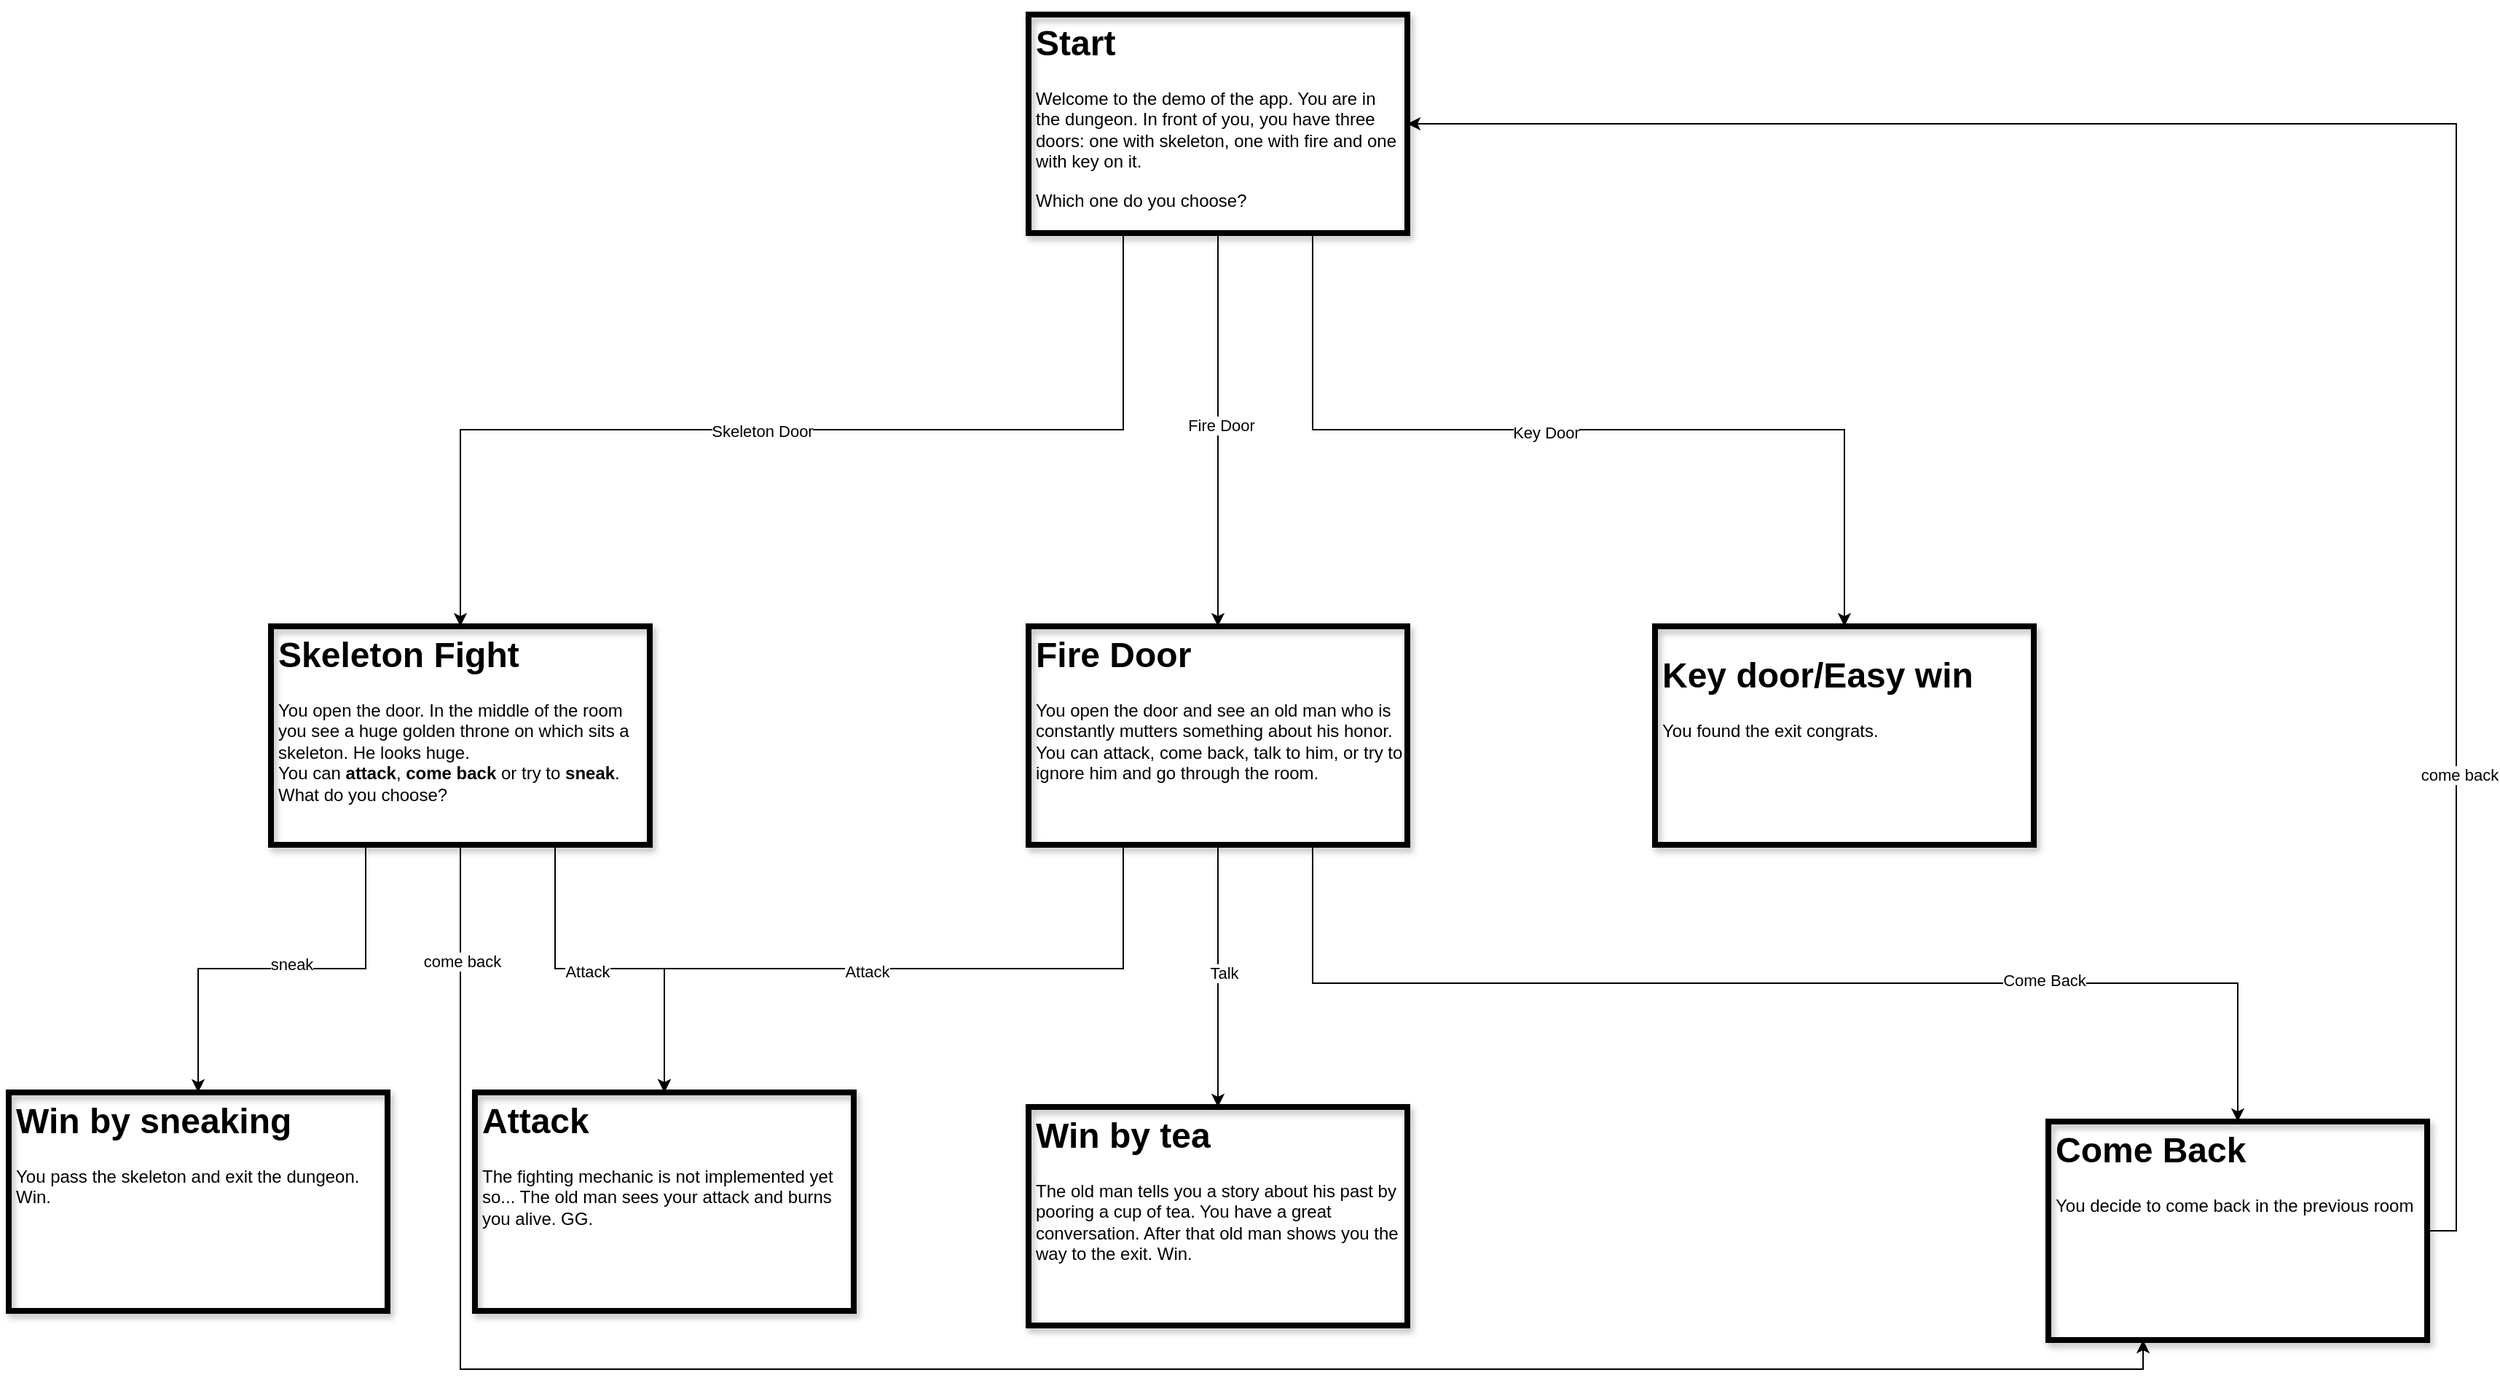 <mxfile version="20.2.3" type="device" pages="2"><diagram id="FuEgog5EQiOJVjvTE5Ej" name="Page-1"><mxGraphModel dx="2703" dy="2167" grid="1" gridSize="10" guides="1" tooltips="1" connect="1" arrows="1" fold="1" page="1" pageScale="1" pageWidth="850" pageHeight="1100" math="0" shadow="0"><root><mxCell id="0"/><mxCell id="1" parent="0"/><mxCell id="VwQOfMCe00MQ6NWHRsCY-12" style="edgeStyle=orthogonalEdgeStyle;rounded=0;orthogonalLoop=1;jettySize=auto;html=1;exitX=0.25;exitY=1;exitDx=0;exitDy=0;entryX=0.5;entryY=0;entryDx=0;entryDy=0;" parent="1" source="VwQOfMCe00MQ6NWHRsCY-10" target="VwQOfMCe00MQ6NWHRsCY-11" edge="1"><mxGeometry relative="1" as="geometry"/></mxCell><mxCell id="VwQOfMCe00MQ6NWHRsCY-13" value="Skeleton Door" style="edgeLabel;html=1;align=center;verticalAlign=middle;resizable=0;points=[];" parent="VwQOfMCe00MQ6NWHRsCY-12" vertex="1" connectable="0"><mxGeometry x="0.058" y="1" relative="1" as="geometry"><mxPoint as="offset"/></mxGeometry></mxCell><mxCell id="VwQOfMCe00MQ6NWHRsCY-18" style="edgeStyle=orthogonalEdgeStyle;rounded=0;orthogonalLoop=1;jettySize=auto;html=1;exitX=0.5;exitY=1;exitDx=0;exitDy=0;entryX=0.5;entryY=0;entryDx=0;entryDy=0;" parent="1" source="VwQOfMCe00MQ6NWHRsCY-10" target="VwQOfMCe00MQ6NWHRsCY-14" edge="1"><mxGeometry relative="1" as="geometry"/></mxCell><mxCell id="VwQOfMCe00MQ6NWHRsCY-20" value="Fire Door" style="edgeLabel;html=1;align=center;verticalAlign=middle;resizable=0;points=[];" parent="VwQOfMCe00MQ6NWHRsCY-18" vertex="1" connectable="0"><mxGeometry x="-0.022" y="2" relative="1" as="geometry"><mxPoint as="offset"/></mxGeometry></mxCell><mxCell id="VwQOfMCe00MQ6NWHRsCY-19" style="edgeStyle=orthogonalEdgeStyle;rounded=0;orthogonalLoop=1;jettySize=auto;html=1;exitX=0.75;exitY=1;exitDx=0;exitDy=0;entryX=0.5;entryY=0;entryDx=0;entryDy=0;" parent="1" source="VwQOfMCe00MQ6NWHRsCY-10" target="VwQOfMCe00MQ6NWHRsCY-17" edge="1"><mxGeometry relative="1" as="geometry"/></mxCell><mxCell id="VwQOfMCe00MQ6NWHRsCY-21" value="Key Door" style="edgeLabel;html=1;align=center;verticalAlign=middle;resizable=0;points=[];" parent="VwQOfMCe00MQ6NWHRsCY-19" vertex="1" connectable="0"><mxGeometry x="-0.072" y="-2" relative="1" as="geometry"><mxPoint as="offset"/></mxGeometry></mxCell><mxCell id="VwQOfMCe00MQ6NWHRsCY-10" value="&lt;h1&gt;Start&lt;/h1&gt;&lt;p&gt;Welcome to the demo of the app. You are in the dungeon. In front of you, you have three doors: one with skeleton, one with fire and one with key on it.&lt;/p&gt;&lt;p&gt;Which one do you choose?&lt;br&gt;&lt;/p&gt;" style="text;html=1;strokeColor=default;fillColor=none;spacing=5;spacingTop=-20;whiteSpace=wrap;overflow=hidden;rounded=0;shadow=1;strokeWidth=4;" parent="1" vertex="1"><mxGeometry x="560" y="-40" width="260" height="150" as="geometry"/></mxCell><mxCell id="VwQOfMCe00MQ6NWHRsCY-26" style="edgeStyle=orthogonalEdgeStyle;rounded=0;orthogonalLoop=1;jettySize=auto;html=1;exitX=0.75;exitY=1;exitDx=0;exitDy=0;entryX=0.5;entryY=0;entryDx=0;entryDy=0;" parent="1" source="VwQOfMCe00MQ6NWHRsCY-11" target="VwQOfMCe00MQ6NWHRsCY-23" edge="1"><mxGeometry relative="1" as="geometry"/></mxCell><mxCell id="VwQOfMCe00MQ6NWHRsCY-27" value="Attack" style="edgeLabel;html=1;align=center;verticalAlign=middle;resizable=0;points=[];" parent="VwQOfMCe00MQ6NWHRsCY-26" vertex="1" connectable="0"><mxGeometry x="-0.237" y="-2" relative="1" as="geometry"><mxPoint x="13" as="offset"/></mxGeometry></mxCell><mxCell id="VwQOfMCe00MQ6NWHRsCY-38" style="edgeStyle=orthogonalEdgeStyle;rounded=0;orthogonalLoop=1;jettySize=auto;html=1;exitX=0.5;exitY=1;exitDx=0;exitDy=0;entryX=0.25;entryY=1;entryDx=0;entryDy=0;" parent="1" source="VwQOfMCe00MQ6NWHRsCY-11" target="VwQOfMCe00MQ6NWHRsCY-34" edge="1"><mxGeometry relative="1" as="geometry"/></mxCell><mxCell id="VwQOfMCe00MQ6NWHRsCY-39" value="come back" style="edgeLabel;html=1;align=center;verticalAlign=middle;resizable=0;points=[];" parent="VwQOfMCe00MQ6NWHRsCY-38" vertex="1" connectable="0"><mxGeometry x="0.272" y="-1" relative="1" as="geometry"><mxPoint x="-616" y="-281" as="offset"/></mxGeometry></mxCell><mxCell id="VwQOfMCe00MQ6NWHRsCY-41" style="edgeStyle=orthogonalEdgeStyle;rounded=0;orthogonalLoop=1;jettySize=auto;html=1;exitX=0.25;exitY=1;exitDx=0;exitDy=0;entryX=0.5;entryY=0;entryDx=0;entryDy=0;" parent="1" source="VwQOfMCe00MQ6NWHRsCY-11" target="VwQOfMCe00MQ6NWHRsCY-40" edge="1"><mxGeometry relative="1" as="geometry"/></mxCell><mxCell id="VwQOfMCe00MQ6NWHRsCY-42" value="sneak" style="edgeLabel;html=1;align=center;verticalAlign=middle;resizable=0;points=[];" parent="VwQOfMCe00MQ6NWHRsCY-41" vertex="1" connectable="0"><mxGeometry x="-0.046" y="-3" relative="1" as="geometry"><mxPoint as="offset"/></mxGeometry></mxCell><mxCell id="VwQOfMCe00MQ6NWHRsCY-11" value="&lt;h1&gt;Skeleton Fight&lt;br&gt;&lt;/h1&gt;&lt;div&gt;You open the door. In the middle of the room you see a huge golden throne on which sits a skeleton. He looks huge.&lt;/div&gt;&lt;div&gt;You can &lt;b&gt;attack&lt;/b&gt;, &lt;b&gt;come back&lt;/b&gt; or try to &lt;b&gt;sneak&lt;/b&gt;.&lt;/div&gt;&lt;div&gt;What do you choose?&lt;br&gt;&lt;/div&gt;" style="text;html=1;strokeColor=default;fillColor=none;spacing=5;spacingTop=-20;whiteSpace=wrap;overflow=hidden;rounded=0;shadow=1;strokeWidth=4;" parent="1" vertex="1"><mxGeometry x="40" y="380" width="260" height="150" as="geometry"/></mxCell><mxCell id="VwQOfMCe00MQ6NWHRsCY-22" style="edgeStyle=orthogonalEdgeStyle;rounded=0;orthogonalLoop=1;jettySize=auto;html=1;exitX=0.25;exitY=1;exitDx=0;exitDy=0;entryX=0.5;entryY=0;entryDx=0;entryDy=0;" parent="1" source="VwQOfMCe00MQ6NWHRsCY-14" target="VwQOfMCe00MQ6NWHRsCY-23" edge="1"><mxGeometry relative="1" as="geometry"><mxPoint x="320" y="720" as="targetPoint"/></mxGeometry></mxCell><mxCell id="VwQOfMCe00MQ6NWHRsCY-24" value="Attack" style="edgeLabel;html=1;align=center;verticalAlign=middle;resizable=0;points=[];" parent="VwQOfMCe00MQ6NWHRsCY-22" vertex="1" connectable="0"><mxGeometry x="0.079" y="2" relative="1" as="geometry"><mxPoint as="offset"/></mxGeometry></mxCell><mxCell id="VwQOfMCe00MQ6NWHRsCY-28" style="edgeStyle=orthogonalEdgeStyle;rounded=0;orthogonalLoop=1;jettySize=auto;html=1;exitX=0.5;exitY=1;exitDx=0;exitDy=0;entryX=0.5;entryY=0;entryDx=0;entryDy=0;" parent="1" source="VwQOfMCe00MQ6NWHRsCY-14" target="VwQOfMCe00MQ6NWHRsCY-25" edge="1"><mxGeometry relative="1" as="geometry"/></mxCell><mxCell id="VwQOfMCe00MQ6NWHRsCY-29" value="&lt;div&gt;Talk&lt;/div&gt;" style="edgeLabel;html=1;align=center;verticalAlign=middle;resizable=0;points=[];" parent="VwQOfMCe00MQ6NWHRsCY-28" vertex="1" connectable="0"><mxGeometry x="-0.021" y="4" relative="1" as="geometry"><mxPoint as="offset"/></mxGeometry></mxCell><mxCell id="VwQOfMCe00MQ6NWHRsCY-35" style="edgeStyle=orthogonalEdgeStyle;rounded=0;orthogonalLoop=1;jettySize=auto;html=1;exitX=0.75;exitY=1;exitDx=0;exitDy=0;entryX=0.5;entryY=0;entryDx=0;entryDy=0;" parent="1" source="VwQOfMCe00MQ6NWHRsCY-14" target="VwQOfMCe00MQ6NWHRsCY-34" edge="1"><mxGeometry relative="1" as="geometry"/></mxCell><mxCell id="VwQOfMCe00MQ6NWHRsCY-36" value="Come Back" style="edgeLabel;html=1;align=center;verticalAlign=middle;resizable=0;points=[];" parent="VwQOfMCe00MQ6NWHRsCY-35" vertex="1" connectable="0"><mxGeometry x="0.447" y="2" relative="1" as="geometry"><mxPoint as="offset"/></mxGeometry></mxCell><mxCell id="VwQOfMCe00MQ6NWHRsCY-14" value="&lt;h1&gt;Fire Door&lt;br&gt;&lt;/h1&gt;&lt;div&gt;You open the door and see an old man who is constantly mutters something about his honor. &lt;br&gt;&lt;/div&gt;&lt;div&gt;You can attack, come back, talk to him, or try to ignore him and go through the room.&lt;br&gt; &lt;/div&gt;" style="text;html=1;strokeColor=default;fillColor=none;spacing=5;spacingTop=-20;whiteSpace=wrap;overflow=hidden;rounded=0;shadow=1;strokeWidth=4;" parent="1" vertex="1"><mxGeometry x="560" y="380" width="260" height="150" as="geometry"/></mxCell><mxCell id="VwQOfMCe00MQ6NWHRsCY-17" value="&lt;br&gt;&lt;h1&gt;Key door/Easy win&lt;br&gt;&lt;/h1&gt;&lt;p&gt;You found the exit congrats.&lt;br&gt;&lt;/p&gt;" style="text;html=1;strokeColor=default;fillColor=none;spacing=5;spacingTop=-20;whiteSpace=wrap;overflow=hidden;rounded=0;shadow=1;strokeWidth=4;" parent="1" vertex="1"><mxGeometry x="990" y="380" width="260" height="150" as="geometry"/></mxCell><mxCell id="VwQOfMCe00MQ6NWHRsCY-23" value="&lt;h1&gt;Attack&lt;br&gt;&lt;/h1&gt;The fighting mechanic is not implemented yet so... The old man sees your attack and burns you alive. GG." style="text;html=1;strokeColor=default;fillColor=none;spacing=5;spacingTop=-20;whiteSpace=wrap;overflow=hidden;rounded=0;shadow=1;strokeWidth=4;" parent="1" vertex="1"><mxGeometry x="180" y="700" width="260" height="150" as="geometry"/></mxCell><mxCell id="VwQOfMCe00MQ6NWHRsCY-25" value="&lt;h1&gt;Win by tea&lt;br&gt;&lt;/h1&gt;The old man tells you a story about his past by pooring a cup of tea. You have a great conversation. After that old man shows you the way to the exit. Win." style="text;html=1;strokeColor=default;fillColor=none;spacing=5;spacingTop=-20;whiteSpace=wrap;overflow=hidden;rounded=0;shadow=1;strokeWidth=4;" parent="1" vertex="1"><mxGeometry x="560" y="710" width="260" height="150" as="geometry"/></mxCell><mxCell id="VwQOfMCe00MQ6NWHRsCY-37" style="edgeStyle=orthogonalEdgeStyle;rounded=0;orthogonalLoop=1;jettySize=auto;html=1;exitX=1;exitY=0.5;exitDx=0;exitDy=0;entryX=1;entryY=0.5;entryDx=0;entryDy=0;" parent="1" source="VwQOfMCe00MQ6NWHRsCY-34" target="VwQOfMCe00MQ6NWHRsCY-10" edge="1"><mxGeometry relative="1" as="geometry"/></mxCell><mxCell id="VwQOfMCe00MQ6NWHRsCY-43" value="come back" style="edgeLabel;html=1;align=center;verticalAlign=middle;resizable=0;points=[];" parent="VwQOfMCe00MQ6NWHRsCY-37" vertex="1" connectable="0"><mxGeometry x="-0.556" y="-2" relative="1" as="geometry"><mxPoint as="offset"/></mxGeometry></mxCell><mxCell id="VwQOfMCe00MQ6NWHRsCY-34" value="&lt;h1&gt;Come Back&lt;br&gt;&lt;/h1&gt;You decide to come back in the previous room" style="text;html=1;strokeColor=default;fillColor=none;spacing=5;spacingTop=-20;whiteSpace=wrap;overflow=hidden;rounded=0;shadow=1;strokeWidth=4;" parent="1" vertex="1"><mxGeometry x="1260" y="720" width="260" height="150" as="geometry"/></mxCell><mxCell id="VwQOfMCe00MQ6NWHRsCY-40" value="&lt;h1&gt;Win by sneaking&lt;br&gt;&lt;/h1&gt;You pass the skeleton and exit the dungeon. Win." style="text;html=1;strokeColor=default;fillColor=none;spacing=5;spacingTop=-20;whiteSpace=wrap;overflow=hidden;rounded=0;shadow=1;strokeWidth=4;" parent="1" vertex="1"><mxGeometry x="-140" y="700" width="260" height="150" as="geometry"/></mxCell></root></mxGraphModel></diagram><diagram id="iFzZzSWxZnmrOO-5K6M-" name="Dialogues"><mxGraphModel dx="10965" dy="5335" grid="1" gridSize="10" guides="1" tooltips="1" connect="1" arrows="1" fold="1" page="1" pageScale="1" pageWidth="850" pageHeight="1100" math="0" shadow="0"><root><mxCell id="0"/><mxCell id="1" parent="0"/><mxCell id="NkoRsDYOXp8Ke8HzmsZ3-62" value="" style="shape=document;whiteSpace=wrap;html=1;boundedLbl=1;fontSize=15;" vertex="1" parent="1"><mxGeometry x="-700" y="2780" width="380" height="240" as="geometry"/></mxCell><mxCell id="iA-uBjIrPUH130WPaNdq-1" style="edgeStyle=orthogonalEdgeStyle;rounded=0;orthogonalLoop=1;jettySize=auto;html=1;exitX=0.25;exitY=1;exitDx=0;exitDy=0;" edge="1" parent="1" source="iA-uBjIrPUH130WPaNdq-7"><mxGeometry relative="1" as="geometry"><mxPoint x="40" y="420" as="targetPoint"/></mxGeometry></mxCell><mxCell id="iA-uBjIrPUH130WPaNdq-2" value="Attack" style="edgeLabel;html=1;align=center;verticalAlign=middle;resizable=0;points=[];" vertex="1" connectable="0" parent="iA-uBjIrPUH130WPaNdq-1"><mxGeometry x="0.079" y="2" relative="1" as="geometry"><mxPoint as="offset"/></mxGeometry></mxCell><mxCell id="iA-uBjIrPUH130WPaNdq-3" style="edgeStyle=orthogonalEdgeStyle;rounded=0;orthogonalLoop=1;jettySize=auto;html=1;exitX=0.5;exitY=1;exitDx=0;exitDy=0;entryX=0.5;entryY=0;entryDx=0;entryDy=0;entryPerimeter=0;" edge="1" parent="1" source="iA-uBjIrPUH130WPaNdq-7" target="iA-uBjIrPUH130WPaNdq-8"><mxGeometry relative="1" as="geometry"><mxPoint x="450" y="690" as="targetPoint"/></mxGeometry></mxCell><mxCell id="iA-uBjIrPUH130WPaNdq-4" value="&lt;div&gt;Talk&lt;/div&gt;" style="edgeLabel;html=1;align=center;verticalAlign=middle;resizable=0;points=[];" vertex="1" connectable="0" parent="iA-uBjIrPUH130WPaNdq-3"><mxGeometry x="-0.021" y="4" relative="1" as="geometry"><mxPoint as="offset"/></mxGeometry></mxCell><mxCell id="iA-uBjIrPUH130WPaNdq-5" style="edgeStyle=orthogonalEdgeStyle;rounded=0;orthogonalLoop=1;jettySize=auto;html=1;exitX=0.75;exitY=1;exitDx=0;exitDy=0;entryX=0;entryY=0.5;entryDx=0;entryDy=0;" edge="1" parent="1" source="iA-uBjIrPUH130WPaNdq-7" target="iA-uBjIrPUH130WPaNdq-43"><mxGeometry relative="1" as="geometry"><mxPoint x="970" y="390" as="targetPoint"/></mxGeometry></mxCell><mxCell id="iA-uBjIrPUH130WPaNdq-6" value="Come Back" style="edgeLabel;html=1;align=center;verticalAlign=middle;resizable=0;points=[];" vertex="1" connectable="0" parent="iA-uBjIrPUH130WPaNdq-5"><mxGeometry x="0.447" y="2" relative="1" as="geometry"><mxPoint as="offset"/></mxGeometry></mxCell><mxCell id="iA-uBjIrPUH130WPaNdq-7" value="&lt;h1&gt;Fire Door&lt;br&gt;&lt;/h1&gt;&lt;div&gt;You open the door and see an old man who is constantly mutters something about his honor. &lt;br&gt;&lt;/div&gt;&lt;div&gt;You can attack, come back, talk to him, or try to ignore him and go through the room.&lt;br&gt; &lt;/div&gt;" style="text;html=1;strokeColor=default;fillColor=none;spacing=5;spacingTop=-20;whiteSpace=wrap;overflow=hidden;rounded=0;shadow=1;strokeWidth=4;" vertex="1" parent="1"><mxGeometry x="320" y="360" width="260" height="150" as="geometry"/></mxCell><mxCell id="iA-uBjIrPUH130WPaNdq-16" style="edgeStyle=orthogonalEdgeStyle;rounded=0;orthogonalLoop=1;jettySize=auto;html=1;exitX=1;exitY=0.5;exitDx=0;exitDy=0;fontSize=15;entryX=0.25;entryY=1;entryDx=0;entryDy=0;" edge="1" parent="1" source="iA-uBjIrPUH130WPaNdq-84" target="iA-uBjIrPUH130WPaNdq-47"><mxGeometry relative="1" as="geometry"><mxPoint x="800" y="785" as="targetPoint"/></mxGeometry></mxCell><mxCell id="iA-uBjIrPUH130WPaNdq-44" value="&lt;div&gt;ComeBack&lt;/div&gt;" style="edgeLabel;html=1;align=center;verticalAlign=middle;resizable=0;points=[];fontSize=15;" vertex="1" connectable="0" parent="iA-uBjIrPUH130WPaNdq-16"><mxGeometry x="-0.285" y="1" relative="1" as="geometry"><mxPoint as="offset"/></mxGeometry></mxCell><mxCell id="iA-uBjIrPUH130WPaNdq-19" value="" style="shape=callout;whiteSpace=wrap;html=1;perimeter=calloutPerimeter;fillColor=#fff2cc;strokeColor=#d6b656;" vertex="1" parent="1"><mxGeometry x="110" y="90" width="390" height="200" as="geometry"/></mxCell><mxCell id="iA-uBjIrPUH130WPaNdq-21" value="&lt;h1&gt;Dialogue Node&lt;br&gt;&lt;/h1&gt;&lt;div&gt;Yellow one is Player talking&lt;/div&gt;&lt;div&gt;White NPC&lt;br&gt;&lt;/div&gt;" style="text;html=1;strokeColor=none;fillColor=none;spacing=5;spacingTop=-20;whiteSpace=wrap;overflow=hidden;rounded=0;fontSize=15;" vertex="1" parent="1"><mxGeometry x="530" y="110" width="190" height="120" as="geometry"/></mxCell><mxCell id="iA-uBjIrPUH130WPaNdq-23" value="" style="group" vertex="1" connectable="0" parent="1"><mxGeometry x="255" y="600" width="390" height="200" as="geometry"/></mxCell><mxCell id="iA-uBjIrPUH130WPaNdq-8" value="" style="shape=callout;whiteSpace=wrap;html=1;perimeter=calloutPerimeter;" vertex="1" parent="iA-uBjIrPUH130WPaNdq-23"><mxGeometry width="390" height="200" as="geometry"/></mxCell><mxCell id="iA-uBjIrPUH130WPaNdq-9" value="&lt;font style=&quot;font-size: 15px;&quot;&gt;NPC: Old Man&lt;/font&gt;" style="text;html=1;strokeColor=none;fillColor=none;align=left;verticalAlign=middle;whiteSpace=wrap;rounded=0;" vertex="1" parent="iA-uBjIrPUH130WPaNdq-23"><mxGeometry x="5" y="20" width="380" as="geometry"/></mxCell><mxCell id="iA-uBjIrPUH130WPaNdq-10" value="You look lost maybe I can help you?" style="text;html=1;strokeColor=none;fillColor=none;align=center;verticalAlign=middle;whiteSpace=wrap;rounded=0;fontSize=15;" vertex="1" parent="iA-uBjIrPUH130WPaNdq-23"><mxGeometry x="5" y="100" width="380" height="50" as="geometry"/></mxCell><mxCell id="iA-uBjIrPUH130WPaNdq-11" value="&lt;font style=&quot;font-size: 15px;&quot;&gt;Background Music: sounds of fire&lt;br&gt;&lt;/font&gt;" style="text;html=1;strokeColor=none;fillColor=none;align=left;verticalAlign=middle;whiteSpace=wrap;rounded=0;" vertex="1" parent="iA-uBjIrPUH130WPaNdq-23"><mxGeometry x="5" y="40" width="370" as="geometry"/></mxCell><mxCell id="iA-uBjIrPUH130WPaNdq-12" value="&lt;div&gt;&lt;font style=&quot;font-size: 15px;&quot;&gt;Pre Voice Sound: None&lt;/font&gt;&lt;/div&gt;" style="text;html=1;strokeColor=none;fillColor=none;align=left;verticalAlign=middle;whiteSpace=wrap;rounded=0;" vertex="1" parent="iA-uBjIrPUH130WPaNdq-23"><mxGeometry x="5" y="60" width="370" as="geometry"/></mxCell><mxCell id="iA-uBjIrPUH130WPaNdq-13" value="&lt;div&gt;&lt;font style=&quot;font-size: 15px;&quot;&gt;Post Voice Sound: None&lt;/font&gt;&lt;/div&gt;" style="text;html=1;strokeColor=none;fillColor=none;align=left;verticalAlign=middle;whiteSpace=wrap;rounded=0;" vertex="1" parent="iA-uBjIrPUH130WPaNdq-23"><mxGeometry x="5" y="80" width="370" as="geometry"/></mxCell><mxCell id="iA-uBjIrPUH130WPaNdq-15" value="" style="endArrow=none;html=1;rounded=0;fontSize=15;entryX=1;entryY=0;entryDx=0;entryDy=0;" edge="1" parent="iA-uBjIrPUH130WPaNdq-23" target="iA-uBjIrPUH130WPaNdq-10"><mxGeometry width="50" height="50" relative="1" as="geometry"><mxPoint y="100" as="sourcePoint"/><mxPoint x="80" y="100" as="targetPoint"/></mxGeometry></mxCell><mxCell id="iA-uBjIrPUH130WPaNdq-24" value="" style="group" vertex="1" connectable="0" parent="1"><mxGeometry x="740" y="90" width="390" height="200" as="geometry"/></mxCell><mxCell id="iA-uBjIrPUH130WPaNdq-25" value="" style="shape=callout;whiteSpace=wrap;html=1;perimeter=calloutPerimeter;" vertex="1" parent="iA-uBjIrPUH130WPaNdq-24"><mxGeometry width="390" height="200" as="geometry"/></mxCell><mxCell id="iA-uBjIrPUH130WPaNdq-26" value="&lt;font style=&quot;font-size: 15px;&quot;&gt;NPC: Old Man&lt;/font&gt;" style="text;html=1;strokeColor=none;fillColor=none;align=left;verticalAlign=middle;whiteSpace=wrap;rounded=0;" vertex="1" parent="iA-uBjIrPUH130WPaNdq-24"><mxGeometry x="5" y="20" width="380" as="geometry"/></mxCell><mxCell id="iA-uBjIrPUH130WPaNdq-27" value="You look lost maybe I can help you?" style="text;html=1;strokeColor=none;fillColor=none;align=center;verticalAlign=middle;whiteSpace=wrap;rounded=0;fontSize=15;" vertex="1" parent="iA-uBjIrPUH130WPaNdq-24"><mxGeometry x="5" y="100" width="380" height="50" as="geometry"/></mxCell><mxCell id="iA-uBjIrPUH130WPaNdq-28" value="&lt;font style=&quot;font-size: 15px;&quot;&gt;Background Music: sounds of fire&lt;br&gt;&lt;/font&gt;" style="text;html=1;strokeColor=none;fillColor=none;align=left;verticalAlign=middle;whiteSpace=wrap;rounded=0;" vertex="1" parent="iA-uBjIrPUH130WPaNdq-24"><mxGeometry x="5" y="40" width="370" as="geometry"/></mxCell><mxCell id="iA-uBjIrPUH130WPaNdq-29" value="&lt;div&gt;&lt;font style=&quot;font-size: 15px;&quot;&gt;Pre Voice Sound: None&lt;/font&gt;&lt;/div&gt;" style="text;html=1;strokeColor=none;fillColor=none;align=left;verticalAlign=middle;whiteSpace=wrap;rounded=0;" vertex="1" parent="iA-uBjIrPUH130WPaNdq-24"><mxGeometry x="5" y="60" width="370" as="geometry"/></mxCell><mxCell id="iA-uBjIrPUH130WPaNdq-30" value="&lt;div&gt;&lt;font style=&quot;font-size: 15px;&quot;&gt;Post Voice Sound: None&lt;/font&gt;&lt;/div&gt;" style="text;html=1;strokeColor=none;fillColor=none;align=left;verticalAlign=middle;whiteSpace=wrap;rounded=0;" vertex="1" parent="iA-uBjIrPUH130WPaNdq-24"><mxGeometry x="5" y="80" width="370" as="geometry"/></mxCell><mxCell id="iA-uBjIrPUH130WPaNdq-31" value="" style="endArrow=none;html=1;rounded=0;fontSize=15;entryX=1;entryY=0;entryDx=0;entryDy=0;" edge="1" parent="iA-uBjIrPUH130WPaNdq-24" target="iA-uBjIrPUH130WPaNdq-27"><mxGeometry width="50" height="50" relative="1" as="geometry"><mxPoint y="100" as="sourcePoint"/><mxPoint x="80" y="100" as="targetPoint"/></mxGeometry></mxCell><mxCell id="iA-uBjIrPUH130WPaNdq-32" value="&lt;h1&gt;Dialogue Mechanic&lt;br&gt;&lt;/h1&gt;" style="text;html=1;strokeColor=none;fillColor=none;spacing=5;spacingTop=-20;whiteSpace=wrap;overflow=hidden;rounded=0;fontSize=15;" vertex="1" parent="1"><mxGeometry x="500" y="20" width="280" height="50" as="geometry"/></mxCell><mxCell id="iA-uBjIrPUH130WPaNdq-34" value="" style="group" vertex="1" connectable="0" parent="1"><mxGeometry x="1140" y="980" width="390" height="200" as="geometry"/></mxCell><mxCell id="iA-uBjIrPUH130WPaNdq-35" value="" style="shape=callout;whiteSpace=wrap;html=1;perimeter=calloutPerimeter;fillColor=#fff2cc;strokeColor=#d6b656;" vertex="1" parent="iA-uBjIrPUH130WPaNdq-34"><mxGeometry width="390" height="200" as="geometry"/></mxCell><mxCell id="iA-uBjIrPUH130WPaNdq-36" value="&lt;font style=&quot;font-size: 15px;&quot;&gt;Talker: Player&lt;br&gt;&lt;/font&gt;" style="text;html=1;strokeColor=none;fillColor=none;align=left;verticalAlign=middle;whiteSpace=wrap;rounded=0;" vertex="1" parent="iA-uBjIrPUH130WPaNdq-34"><mxGeometry x="5" y="20" width="380" as="geometry"/></mxCell><mxCell id="iA-uBjIrPUH130WPaNdq-37" value="No, Thank you. I have to go." style="text;html=1;strokeColor=none;fillColor=none;align=center;verticalAlign=middle;whiteSpace=wrap;rounded=0;fontSize=15;" vertex="1" parent="iA-uBjIrPUH130WPaNdq-34"><mxGeometry y="120" width="380" height="50" as="geometry"/></mxCell><mxCell id="iA-uBjIrPUH130WPaNdq-38" value="&lt;font style=&quot;font-size: 15px;&quot;&gt;Background Music: sounds of fire&lt;br&gt;&lt;/font&gt;" style="text;html=1;strokeColor=none;fillColor=none;align=left;verticalAlign=middle;whiteSpace=wrap;rounded=0;" vertex="1" parent="iA-uBjIrPUH130WPaNdq-34"><mxGeometry x="5" y="40" width="370" as="geometry"/></mxCell><mxCell id="iA-uBjIrPUH130WPaNdq-39" value="&lt;div&gt;&lt;font style=&quot;font-size: 15px;&quot;&gt;Pre Voice Sound: None&lt;/font&gt;&lt;/div&gt;" style="text;html=1;strokeColor=none;fillColor=none;align=left;verticalAlign=middle;whiteSpace=wrap;rounded=0;" vertex="1" parent="iA-uBjIrPUH130WPaNdq-34"><mxGeometry x="5" y="60" width="370" as="geometry"/></mxCell><mxCell id="iA-uBjIrPUH130WPaNdq-40" value="&lt;div&gt;&lt;font style=&quot;font-size: 15px;&quot;&gt;Post Voice Sound: None&lt;/font&gt;&lt;/div&gt;" style="text;html=1;strokeColor=none;fillColor=none;align=left;verticalAlign=middle;whiteSpace=wrap;rounded=0;" vertex="1" parent="iA-uBjIrPUH130WPaNdq-34"><mxGeometry x="5" y="81" width="370" as="geometry"/></mxCell><mxCell id="iA-uBjIrPUH130WPaNdq-41" value="" style="endArrow=none;html=1;rounded=0;fontSize=15;entryX=1.008;entryY=0.59;entryDx=0;entryDy=0;entryPerimeter=0;exitX=-0.005;exitY=0.605;exitDx=0;exitDy=0;exitPerimeter=0;" edge="1" parent="iA-uBjIrPUH130WPaNdq-34" target="iA-uBjIrPUH130WPaNdq-35" source="iA-uBjIrPUH130WPaNdq-35"><mxGeometry width="50" height="50" relative="1" as="geometry"><mxPoint y="100" as="sourcePoint"/><mxPoint x="80" y="100" as="targetPoint"/><Array as="points"/></mxGeometry></mxCell><mxCell id="iA-uBjIrPUH130WPaNdq-46" value="&lt;div&gt;&lt;font style=&quot;font-size: 15px;&quot;&gt;IsSkipable: True&lt;br&gt;&lt;/font&gt;&lt;/div&gt;" style="text;html=1;strokeColor=none;fillColor=none;align=left;verticalAlign=middle;whiteSpace=wrap;rounded=0;" vertex="1" parent="iA-uBjIrPUH130WPaNdq-34"><mxGeometry x="5" y="100" width="370" as="geometry"/></mxCell><mxCell id="iA-uBjIrPUH130WPaNdq-43" value="Comeback Path" style="ellipse;whiteSpace=wrap;html=1;aspect=fixed;fontSize=15;" vertex="1" parent="1"><mxGeometry x="990" y="350" width="80" height="80" as="geometry"/></mxCell><mxCell id="iA-uBjIrPUH130WPaNdq-48" style="edgeStyle=orthogonalEdgeStyle;rounded=0;orthogonalLoop=1;jettySize=auto;html=1;exitX=1;exitY=0.5;exitDx=0;exitDy=0;fontSize=15;" edge="1" parent="1" source="iA-uBjIrPUH130WPaNdq-47"><mxGeometry relative="1" as="geometry"><mxPoint x="1330" y="535" as="targetPoint"/></mxGeometry></mxCell><mxCell id="iA-uBjIrPUH130WPaNdq-49" value="attack" style="edgeLabel;html=1;align=center;verticalAlign=middle;resizable=0;points=[];fontSize=15;" vertex="1" connectable="0" parent="iA-uBjIrPUH130WPaNdq-48"><mxGeometry x="-0.632" y="-1" relative="1" as="geometry"><mxPoint as="offset"/></mxGeometry></mxCell><mxCell id="iA-uBjIrPUH130WPaNdq-50" value="Come Back" style="edgeStyle=orthogonalEdgeStyle;rounded=0;orthogonalLoop=1;jettySize=auto;html=1;exitX=0.5;exitY=0;exitDx=0;exitDy=0;entryX=0.5;entryY=1;entryDx=0;entryDy=0;fontSize=15;" edge="1" parent="1" source="iA-uBjIrPUH130WPaNdq-47" target="iA-uBjIrPUH130WPaNdq-43"><mxGeometry relative="1" as="geometry"/></mxCell><mxCell id="iA-uBjIrPUH130WPaNdq-47" value="&lt;h1&gt;Fire Door (ComeBack)&lt;br&gt;&lt;/h1&gt;&lt;div&gt;You come back and see an old man who is constantly mutters something about his honor. &lt;br&gt;&lt;/div&gt;&lt;div&gt;You can attack, come back, talk to him, or try to ignore him and go through the room.&lt;br&gt; &lt;/div&gt;" style="text;html=1;strokeColor=default;fillColor=none;spacing=5;spacingTop=-20;whiteSpace=wrap;overflow=hidden;rounded=0;shadow=1;strokeWidth=4;" vertex="1" parent="1"><mxGeometry x="897.5" y="560" width="275" height="150" as="geometry"/></mxCell><mxCell id="iA-uBjIrPUH130WPaNdq-52" value="" style="group" vertex="1" connectable="0" parent="1"><mxGeometry x="1200" y="1410" width="390" height="200" as="geometry"/></mxCell><mxCell id="iA-uBjIrPUH130WPaNdq-53" value="" style="shape=callout;whiteSpace=wrap;html=1;perimeter=calloutPerimeter;fillColor=#fff2cc;strokeColor=#d6b656;" vertex="1" parent="iA-uBjIrPUH130WPaNdq-52"><mxGeometry width="390" height="200" as="geometry"/></mxCell><mxCell id="iA-uBjIrPUH130WPaNdq-54" value="&lt;font style=&quot;font-size: 15px;&quot;&gt;Talker: Player&lt;br&gt;&lt;/font&gt;" style="text;html=1;strokeColor=none;fillColor=none;align=left;verticalAlign=middle;whiteSpace=wrap;rounded=0;" vertex="1" parent="iA-uBjIrPUH130WPaNdq-52"><mxGeometry x="5" y="20" width="380" as="geometry"/></mxCell><mxCell id="iA-uBjIrPUH130WPaNdq-55" value="Yes, maybe." style="text;html=1;strokeColor=none;fillColor=none;align=center;verticalAlign=middle;whiteSpace=wrap;rounded=0;fontSize=15;" vertex="1" parent="iA-uBjIrPUH130WPaNdq-52"><mxGeometry y="120" width="380" height="40" as="geometry"/></mxCell><mxCell id="iA-uBjIrPUH130WPaNdq-56" value="&lt;font style=&quot;font-size: 15px;&quot;&gt;Background Music: sounds of fire&lt;br&gt;&lt;/font&gt;" style="text;html=1;strokeColor=none;fillColor=none;align=left;verticalAlign=middle;whiteSpace=wrap;rounded=0;" vertex="1" parent="iA-uBjIrPUH130WPaNdq-52"><mxGeometry x="5" y="40" width="370" as="geometry"/></mxCell><mxCell id="iA-uBjIrPUH130WPaNdq-57" value="&lt;div&gt;&lt;font style=&quot;font-size: 15px;&quot;&gt;Pre Voice Sound: None&lt;/font&gt;&lt;/div&gt;" style="text;html=1;strokeColor=none;fillColor=none;align=left;verticalAlign=middle;whiteSpace=wrap;rounded=0;" vertex="1" parent="iA-uBjIrPUH130WPaNdq-52"><mxGeometry x="5" y="60" width="370" as="geometry"/></mxCell><mxCell id="iA-uBjIrPUH130WPaNdq-58" value="&lt;div&gt;&lt;font style=&quot;font-size: 15px;&quot;&gt;Post Voice Sound: None&lt;/font&gt;&lt;/div&gt;" style="text;html=1;strokeColor=none;fillColor=none;align=left;verticalAlign=middle;whiteSpace=wrap;rounded=0;" vertex="1" parent="iA-uBjIrPUH130WPaNdq-52"><mxGeometry x="5" y="81" width="370" as="geometry"/></mxCell><mxCell id="iA-uBjIrPUH130WPaNdq-59" value="" style="endArrow=none;html=1;rounded=0;fontSize=15;entryX=1.008;entryY=0.59;entryDx=0;entryDy=0;entryPerimeter=0;exitX=-0.005;exitY=0.605;exitDx=0;exitDy=0;exitPerimeter=0;" edge="1" parent="iA-uBjIrPUH130WPaNdq-52" source="iA-uBjIrPUH130WPaNdq-53" target="iA-uBjIrPUH130WPaNdq-53"><mxGeometry width="50" height="50" relative="1" as="geometry"><mxPoint y="100" as="sourcePoint"/><mxPoint x="80" y="100" as="targetPoint"/><Array as="points"/></mxGeometry></mxCell><mxCell id="iA-uBjIrPUH130WPaNdq-60" value="&lt;div&gt;&lt;font style=&quot;font-size: 15px;&quot;&gt;IsSkipable: True&lt;br&gt;&lt;/font&gt;&lt;/div&gt;" style="text;html=1;strokeColor=none;fillColor=none;align=left;verticalAlign=middle;whiteSpace=wrap;rounded=0;" vertex="1" parent="iA-uBjIrPUH130WPaNdq-52"><mxGeometry x="5" y="100" width="370" as="geometry"/></mxCell><mxCell id="iA-uBjIrPUH130WPaNdq-61" style="edgeStyle=orthogonalEdgeStyle;rounded=0;orthogonalLoop=1;jettySize=auto;html=1;fontSize=15;exitX=0.5;exitY=1;exitDx=0;exitDy=0;entryX=0.5;entryY=0;entryDx=0;entryDy=0;" edge="1" parent="1" source="iA-uBjIrPUH130WPaNdq-84" target="NkoRsDYOXp8Ke8HzmsZ3-21"><mxGeometry relative="1" as="geometry"><mxPoint x="449.5" y="1150" as="sourcePoint"/><mxPoint x="450" y="1210" as="targetPoint"/></mxGeometry></mxCell><mxCell id="iA-uBjIrPUH130WPaNdq-62" value="AcceptHelp" style="edgeLabel;html=1;align=center;verticalAlign=middle;resizable=0;points=[];fontSize=15;" vertex="1" connectable="0" parent="iA-uBjIrPUH130WPaNdq-61"><mxGeometry x="-0.25" y="-1" relative="1" as="geometry"><mxPoint as="offset"/></mxGeometry></mxCell><mxCell id="iA-uBjIrPUH130WPaNdq-64" value="" style="group" vertex="1" connectable="0" parent="1"><mxGeometry x="250.94" y="1710" width="390" height="200" as="geometry"/></mxCell><mxCell id="iA-uBjIrPUH130WPaNdq-65" value="" style="shape=callout;whiteSpace=wrap;html=1;perimeter=calloutPerimeter;" vertex="1" parent="iA-uBjIrPUH130WPaNdq-64"><mxGeometry width="390" height="200" as="geometry"/></mxCell><mxCell id="iA-uBjIrPUH130WPaNdq-66" value="&lt;font style=&quot;font-size: 15px;&quot;&gt;NPC: Old Man&lt;/font&gt;" style="text;html=1;strokeColor=none;fillColor=none;align=left;verticalAlign=middle;whiteSpace=wrap;rounded=0;" vertex="1" parent="iA-uBjIrPUH130WPaNdq-64"><mxGeometry x="5" y="20" width="380" as="geometry"/></mxCell><mxCell id="iA-uBjIrPUH130WPaNdq-67" value="Here is your tea. I hope you like it." style="text;html=1;strokeColor=none;fillColor=none;align=center;verticalAlign=middle;whiteSpace=wrap;rounded=0;fontSize=15;" vertex="1" parent="iA-uBjIrPUH130WPaNdq-64"><mxGeometry x="10" y="120" width="380" height="50" as="geometry"/></mxCell><mxCell id="iA-uBjIrPUH130WPaNdq-68" value="&lt;font style=&quot;font-size: 15px;&quot;&gt;Background Music: sounds of fire&lt;br&gt;&lt;/font&gt;" style="text;html=1;strokeColor=none;fillColor=none;align=left;verticalAlign=middle;whiteSpace=wrap;rounded=0;" vertex="1" parent="iA-uBjIrPUH130WPaNdq-64"><mxGeometry x="5" y="40" width="370" as="geometry"/></mxCell><mxCell id="iA-uBjIrPUH130WPaNdq-69" value="&lt;div&gt;&lt;font style=&quot;font-size: 15px;&quot;&gt;Pre Voice Sound: Pouring tea&lt;br&gt;&lt;/font&gt;&lt;/div&gt;" style="text;html=1;strokeColor=none;fillColor=none;align=left;verticalAlign=middle;whiteSpace=wrap;rounded=0;" vertex="1" parent="iA-uBjIrPUH130WPaNdq-64"><mxGeometry x="5" y="60" width="370" as="geometry"/></mxCell><mxCell id="iA-uBjIrPUH130WPaNdq-70" value="&lt;div&gt;&lt;font style=&quot;font-size: 15px;&quot;&gt;Post Voice Sound: None&lt;/font&gt;&lt;/div&gt;" style="text;html=1;strokeColor=none;fillColor=none;align=left;verticalAlign=middle;whiteSpace=wrap;rounded=0;" vertex="1" parent="iA-uBjIrPUH130WPaNdq-64"><mxGeometry x="5" y="80" width="370" as="geometry"/></mxCell><mxCell id="iA-uBjIrPUH130WPaNdq-71" value="" style="endArrow=none;html=1;rounded=0;fontSize=15;entryX=1.003;entryY=0.605;entryDx=0;entryDy=0;entryPerimeter=0;exitX=0;exitY=0.61;exitDx=0;exitDy=0;exitPerimeter=0;" edge="1" parent="iA-uBjIrPUH130WPaNdq-64" target="iA-uBjIrPUH130WPaNdq-65" source="iA-uBjIrPUH130WPaNdq-65"><mxGeometry width="50" height="50" relative="1" as="geometry"><mxPoint y="100" as="sourcePoint"/><mxPoint x="80" y="100" as="targetPoint"/></mxGeometry></mxCell><mxCell id="iA-uBjIrPUH130WPaNdq-83" value="&lt;div&gt;&lt;font style=&quot;font-size: 15px;&quot;&gt;IsSkipable: True&lt;br&gt;&lt;/font&gt;&lt;/div&gt;" style="text;html=1;strokeColor=none;fillColor=none;align=left;verticalAlign=middle;whiteSpace=wrap;rounded=0;" vertex="1" parent="iA-uBjIrPUH130WPaNdq-64"><mxGeometry x="5" y="100" width="370" as="geometry"/></mxCell><mxCell id="iA-uBjIrPUH130WPaNdq-72" style="edgeStyle=orthogonalEdgeStyle;rounded=0;orthogonalLoop=1;jettySize=auto;html=1;fontSize=15;exitX=0.5;exitY=1;exitDx=0;exitDy=0;" edge="1" parent="1" source="iA-uBjIrPUH130WPaNdq-74" target="iA-uBjIrPUH130WPaNdq-65"><mxGeometry relative="1" as="geometry"><mxPoint x="440" y="1370" as="sourcePoint"/></mxGeometry></mxCell><mxCell id="iA-uBjIrPUH130WPaNdq-78" value="AcceptHelp" style="edgeLabel;html=1;align=center;verticalAlign=middle;resizable=0;points=[];fontSize=15;" vertex="1" connectable="0" parent="iA-uBjIrPUH130WPaNdq-72"><mxGeometry x="-0.1" relative="1" as="geometry"><mxPoint y="-6" as="offset"/></mxGeometry></mxCell><mxCell id="iA-uBjIrPUH130WPaNdq-74" value="&lt;h1&gt;Old man gives tea&lt;/h1&gt;&lt;div&gt;IsSkipable = True&lt;/div&gt;&lt;div&gt;&lt;br&gt;&lt;/div&gt;An old man sits back on fire. Pours a cup of tea and gives it to you. " style="text;html=1;strokeColor=default;fillColor=none;spacing=5;spacingTop=-20;whiteSpace=wrap;overflow=hidden;rounded=0;shadow=1;strokeWidth=4;" vertex="1" parent="1"><mxGeometry x="320" y="1450" width="260" height="150" as="geometry"/></mxCell><mxCell id="iA-uBjIrPUH130WPaNdq-75" style="edgeStyle=orthogonalEdgeStyle;rounded=0;orthogonalLoop=1;jettySize=auto;html=1;entryX=0.5;entryY=0;entryDx=0;entryDy=0;fontSize=15;exitX=0.5;exitY=1;exitDx=0;exitDy=0;" edge="1" parent="1" source="NkoRsDYOXp8Ke8HzmsZ3-21" target="iA-uBjIrPUH130WPaNdq-74"><mxGeometry relative="1" as="geometry"><mxPoint x="446" y="1380" as="sourcePoint"/></mxGeometry></mxCell><mxCell id="iA-uBjIrPUH130WPaNdq-77" value="AcceptHelp" style="edgeLabel;html=1;align=center;verticalAlign=middle;resizable=0;points=[];fontSize=15;" vertex="1" connectable="0" parent="iA-uBjIrPUH130WPaNdq-75"><mxGeometry x="0.225" relative="1" as="geometry"><mxPoint y="1" as="offset"/></mxGeometry></mxCell><mxCell id="iA-uBjIrPUH130WPaNdq-98" style="edgeStyle=orthogonalEdgeStyle;rounded=0;orthogonalLoop=1;jettySize=auto;html=1;exitX=0.5;exitY=1;exitDx=0;exitDy=0;fontSize=15;entryX=0.5;entryY=0;entryDx=0;entryDy=0;" edge="1" parent="1" source="iA-uBjIrPUH130WPaNdq-80" target="iA-uBjIrPUH130WPaNdq-99"><mxGeometry relative="1" as="geometry"><mxPoint x="446" y="2210" as="targetPoint"/></mxGeometry></mxCell><mxCell id="iA-uBjIrPUH130WPaNdq-100" value="Accept tea" style="edgeLabel;html=1;align=center;verticalAlign=middle;resizable=0;points=[];fontSize=15;" vertex="1" connectable="0" parent="iA-uBjIrPUH130WPaNdq-98"><mxGeometry x="-0.267" y="5" relative="1" as="geometry"><mxPoint x="-5" as="offset"/></mxGeometry></mxCell><mxCell id="iA-uBjIrPUH130WPaNdq-101" style="edgeStyle=orthogonalEdgeStyle;rounded=0;orthogonalLoop=1;jettySize=auto;html=1;exitX=0.5;exitY=1;exitDx=0;exitDy=0;fontSize=15;entryX=0.5;entryY=0;entryDx=0;entryDy=0;" edge="1" parent="1" source="iA-uBjIrPUH130WPaNdq-80" target="iA-uBjIrPUH130WPaNdq-105"><mxGeometry relative="1" as="geometry"><mxPoint x="920" y="2230" as="targetPoint"/></mxGeometry></mxCell><mxCell id="iA-uBjIrPUH130WPaNdq-102" value="Decline Tea" style="edgeLabel;html=1;align=center;verticalAlign=middle;resizable=0;points=[];fontSize=15;" vertex="1" connectable="0" parent="iA-uBjIrPUH130WPaNdq-101"><mxGeometry x="-0.616" y="-1" relative="1" as="geometry"><mxPoint x="100" y="-1" as="offset"/></mxGeometry></mxCell><mxCell id="iA-uBjIrPUH130WPaNdq-103" style="edgeStyle=orthogonalEdgeStyle;rounded=0;orthogonalLoop=1;jettySize=auto;html=1;exitX=1;exitY=0.5;exitDx=0;exitDy=0;fontSize=15;" edge="1" parent="1" source="iA-uBjIrPUH130WPaNdq-80"><mxGeometry relative="1" as="geometry"><mxPoint x="930" y="2035" as="targetPoint"/></mxGeometry></mxCell><mxCell id="iA-uBjIrPUH130WPaNdq-104" value="&lt;div&gt;I have to go ...&lt;/div&gt;" style="edgeLabel;html=1;align=center;verticalAlign=middle;resizable=0;points=[];fontSize=15;" vertex="1" connectable="0" parent="iA-uBjIrPUH130WPaNdq-103"><mxGeometry x="0.147" y="4" relative="1" as="geometry"><mxPoint as="offset"/></mxGeometry></mxCell><mxCell id="iA-uBjIrPUH130WPaNdq-80" value="&lt;h1&gt;Old man gives tea&lt;/h1&gt;&lt;div&gt;IsSkipable = False&lt;/div&gt;&lt;div&gt;&lt;br&gt;&lt;/div&gt;&lt;div&gt;Press previous track to take the cup and drink. Press play to decline.&lt;/div&gt;&lt;div&gt;Press Next to say goodbuy and comeback&lt;br&gt;&lt;/div&gt;" style="text;html=1;strokeColor=default;fillColor=none;spacing=5;spacingTop=-20;whiteSpace=wrap;overflow=hidden;rounded=0;shadow=1;strokeWidth=4;" vertex="1" parent="1"><mxGeometry x="315.94" y="1960" width="260" height="150" as="geometry"/></mxCell><mxCell id="iA-uBjIrPUH130WPaNdq-81" style="edgeStyle=orthogonalEdgeStyle;rounded=0;orthogonalLoop=1;jettySize=auto;html=1;exitX=0;exitY=0;exitDx=195;exitDy=200;exitPerimeter=0;entryX=0.5;entryY=0;entryDx=0;entryDy=0;fontSize=15;" edge="1" parent="1" source="iA-uBjIrPUH130WPaNdq-65" target="iA-uBjIrPUH130WPaNdq-80"><mxGeometry relative="1" as="geometry"/></mxCell><mxCell id="iA-uBjIrPUH130WPaNdq-84" value="&lt;h1&gt;DecidingAboutHelp&lt;/h1&gt;&lt;div&gt;IsSkipable = True&lt;/div&gt;&lt;div&gt;&lt;br&gt;&lt;/div&gt;By coming closer you can see that a man has a long beard and not so friendly face. Press previous button for accepting the help. Press play button to discard the help and come back." style="text;html=1;strokeColor=default;fillColor=none;spacing=5;spacingTop=-20;whiteSpace=wrap;overflow=hidden;rounded=0;shadow=1;strokeWidth=4;" vertex="1" parent="1"><mxGeometry x="320" y="940" width="260" height="150" as="geometry"/></mxCell><mxCell id="iA-uBjIrPUH130WPaNdq-85" style="edgeStyle=orthogonalEdgeStyle;rounded=0;orthogonalLoop=1;jettySize=auto;html=1;exitX=0;exitY=0;exitDx=195;exitDy=200;exitPerimeter=0;entryX=0.5;entryY=0;entryDx=0;entryDy=0;fontSize=15;" edge="1" parent="1" source="iA-uBjIrPUH130WPaNdq-8" target="iA-uBjIrPUH130WPaNdq-84"><mxGeometry relative="1" as="geometry"/></mxCell><mxCell id="NkoRsDYOXp8Ke8HzmsZ3-20" style="edgeStyle=orthogonalEdgeStyle;rounded=0;orthogonalLoop=1;jettySize=auto;html=1;exitX=0;exitY=0;exitDx=330;exitDy=0;exitPerimeter=0;fontSize=15;" edge="1" parent="1" source="iA-uBjIrPUH130WPaNdq-87" target="iA-uBjIrPUH130WPaNdq-37"><mxGeometry relative="1" as="geometry"/></mxCell><mxCell id="iA-uBjIrPUH130WPaNdq-87" value="&lt;div&gt;NOTE: Should the character say anything or better be a gordon freeman?&lt;/div&gt;&lt;div align=&quot;left&quot;&gt;ANSWER: No, voice of the player. Hard to associate with the player.&lt;/div&gt;" style="shape=note;whiteSpace=wrap;html=1;backgroundOutline=1;darkOpacity=0.05;fontSize=15;" vertex="1" parent="1"><mxGeometry x="780" y="1260" width="360" height="120" as="geometry"/></mxCell><mxCell id="iA-uBjIrPUH130WPaNdq-88" style="edgeStyle=orthogonalEdgeStyle;rounded=0;orthogonalLoop=1;jettySize=auto;html=1;exitX=0;exitY=0;exitDx=390;exitDy=85;exitPerimeter=0;entryX=0;entryY=0.5;entryDx=0;entryDy=0;entryPerimeter=0;fontSize=15;" edge="1" parent="1" source="iA-uBjIrPUH130WPaNdq-53" target="iA-uBjIrPUH130WPaNdq-87"><mxGeometry relative="1" as="geometry"/></mxCell><mxCell id="iA-uBjIrPUH130WPaNdq-109" style="edgeStyle=orthogonalEdgeStyle;rounded=0;orthogonalLoop=1;jettySize=auto;html=1;exitX=0.5;exitY=1;exitDx=0;exitDy=0;fontSize=15;entryX=0.5;entryY=0;entryDx=0;entryDy=0;" edge="1" parent="1" source="iA-uBjIrPUH130WPaNdq-99" target="iA-uBjIrPUH130WPaNdq-115"><mxGeometry relative="1" as="geometry"><mxPoint x="460" y="2490" as="targetPoint"/><Array as="points"><mxPoint x="150" y="2440"/><mxPoint x="460" y="2440"/></Array></mxGeometry></mxCell><mxCell id="iA-uBjIrPUH130WPaNdq-110" value="Compliment" style="edgeLabel;html=1;align=center;verticalAlign=middle;resizable=0;points=[];fontSize=15;" vertex="1" connectable="0" parent="iA-uBjIrPUH130WPaNdq-109"><mxGeometry x="0.368" y="-3" relative="1" as="geometry"><mxPoint as="offset"/></mxGeometry></mxCell><mxCell id="iA-uBjIrPUH130WPaNdq-111" style="edgeStyle=orthogonalEdgeStyle;rounded=0;orthogonalLoop=1;jettySize=auto;html=1;exitX=0.5;exitY=1;exitDx=0;exitDy=0;fontSize=15;entryX=0.5;entryY=0;entryDx=0;entryDy=0;" edge="1" parent="1" source="iA-uBjIrPUH130WPaNdq-99" target="iA-uBjIrPUH130WPaNdq-137"><mxGeometry relative="1" as="geometry"><mxPoint x="-160" y="2490" as="targetPoint"/><Array as="points"><mxPoint x="150" y="2440"/><mxPoint x="-160" y="2440"/></Array></mxGeometry></mxCell><mxCell id="iA-uBjIrPUH130WPaNdq-112" value="Tell tea is bad" style="edgeLabel;html=1;align=center;verticalAlign=middle;resizable=0;points=[];fontSize=15;" vertex="1" connectable="0" parent="iA-uBjIrPUH130WPaNdq-111"><mxGeometry x="0.405" y="-1" relative="1" as="geometry"><mxPoint as="offset"/></mxGeometry></mxCell><mxCell id="iA-uBjIrPUH130WPaNdq-113" style="edgeStyle=orthogonalEdgeStyle;rounded=0;orthogonalLoop=1;jettySize=auto;html=1;exitX=0.5;exitY=1;exitDx=0;exitDy=0;fontSize=15;entryX=0.5;entryY=0;entryDx=0;entryDy=0;" edge="1" parent="1" source="iA-uBjIrPUH130WPaNdq-99" target="iA-uBjIrPUH130WPaNdq-140"><mxGeometry relative="1" as="geometry"><mxPoint x="150" y="2570" as="targetPoint"/></mxGeometry></mxCell><mxCell id="iA-uBjIrPUH130WPaNdq-114" value="Ignore" style="edgeLabel;html=1;align=center;verticalAlign=middle;resizable=0;points=[];fontSize=15;" vertex="1" connectable="0" parent="iA-uBjIrPUH130WPaNdq-113"><mxGeometry x="0.188" y="2" relative="1" as="geometry"><mxPoint as="offset"/></mxGeometry></mxCell><mxCell id="NkoRsDYOXp8Ke8HzmsZ3-67" style="edgeStyle=orthogonalEdgeStyle;rounded=0;orthogonalLoop=1;jettySize=auto;html=1;exitX=0;exitY=0.75;exitDx=0;exitDy=0;entryX=0.5;entryY=0;entryDx=0;entryDy=0;fontSize=15;" edge="1" parent="1" source="iA-uBjIrPUH130WPaNdq-99" target="NkoRsDYOXp8Ke8HzmsZ3-62"><mxGeometry relative="1" as="geometry"/></mxCell><mxCell id="NkoRsDYOXp8Ke8HzmsZ3-68" value="HP --" style="edgeLabel;html=1;align=center;verticalAlign=middle;resizable=0;points=[];fontSize=15;" vertex="1" connectable="0" parent="NkoRsDYOXp8Ke8HzmsZ3-67"><mxGeometry x="-0.169" y="3" relative="1" as="geometry"><mxPoint as="offset"/></mxGeometry></mxCell><mxCell id="iA-uBjIrPUH130WPaNdq-99" value="&lt;h1&gt;Old man gives tea&lt;/h1&gt;&lt;div&gt;IsSkipable = False&lt;/div&gt;&lt;div&gt;&lt;br&gt;&lt;/div&gt;&lt;div&gt;You take the cup and slurp a bit. The tea is so terrible that you take one HP of damage.&lt;/div&gt;&lt;div&gt;Press prev to tell that tea is bad&lt;/div&gt;&lt;div&gt;Press Play to ignore it&lt;/div&gt;&lt;div&gt;Press Next to compliment the tea&lt;br&gt;&lt;/div&gt;" style="text;html=1;strokeColor=default;fillColor=none;spacing=5;spacingTop=-20;whiteSpace=wrap;overflow=hidden;rounded=0;shadow=1;strokeWidth=4;" vertex="1" parent="1"><mxGeometry x="20" y="2230" width="260" height="170" as="geometry"/></mxCell><mxCell id="iA-uBjIrPUH130WPaNdq-106" style="edgeStyle=orthogonalEdgeStyle;rounded=0;orthogonalLoop=1;jettySize=auto;html=1;exitX=1;exitY=0.5;exitDx=0;exitDy=0;fontSize=15;" edge="1" parent="1" source="iA-uBjIrPUH130WPaNdq-105"><mxGeometry relative="1" as="geometry"><mxPoint x="1220" y="2315" as="targetPoint"/></mxGeometry></mxCell><mxCell id="iA-uBjIrPUH130WPaNdq-107" value="I have to go..." style="edgeLabel;html=1;align=center;verticalAlign=middle;resizable=0;points=[];fontSize=15;" vertex="1" connectable="0" parent="iA-uBjIrPUH130WPaNdq-106"><mxGeometry x="-0.174" y="4" relative="1" as="geometry"><mxPoint x="2" y="4" as="offset"/></mxGeometry></mxCell><mxCell id="iA-uBjIrPUH130WPaNdq-136" style="edgeStyle=orthogonalEdgeStyle;rounded=0;orthogonalLoop=1;jettySize=auto;html=1;exitX=0.5;exitY=1;exitDx=0;exitDy=0;entryX=0;entryY=0;entryDx=390;entryDy=85;entryPerimeter=0;fontSize=15;" edge="1" parent="1" source="iA-uBjIrPUH130WPaNdq-105" target="iA-uBjIrPUH130WPaNdq-127"><mxGeometry relative="1" as="geometry"/></mxCell><mxCell id="iA-uBjIrPUH130WPaNdq-105" value="&lt;h1&gt;Decline tea&lt;br&gt;&lt;/h1&gt;&lt;div&gt;IsSkipable = True&lt;/div&gt;&lt;div&gt;&lt;br&gt;&lt;/div&gt;You politely decline the tea. The old man puts cup down." style="text;html=1;strokeColor=default;fillColor=none;spacing=5;spacingTop=-20;whiteSpace=wrap;overflow=hidden;rounded=0;shadow=1;strokeWidth=4;" vertex="1" parent="1"><mxGeometry x="650" y="2230" width="260" height="170" as="geometry"/></mxCell><mxCell id="iA-uBjIrPUH130WPaNdq-125" style="edgeStyle=orthogonalEdgeStyle;rounded=0;orthogonalLoop=1;jettySize=auto;html=1;exitX=0.5;exitY=1;exitDx=0;exitDy=0;entryX=0.5;entryY=0;entryDx=0;entryDy=0;entryPerimeter=0;fontSize=15;" edge="1" parent="1" source="iA-uBjIrPUH130WPaNdq-115" target="iA-uBjIrPUH130WPaNdq-117"><mxGeometry relative="1" as="geometry"/></mxCell><mxCell id="iA-uBjIrPUH130WPaNdq-115" value="&lt;h1&gt;Complimenting tea&lt;br&gt;&lt;/h1&gt;&lt;div&gt;IsSkipable = True&lt;/div&gt;&lt;div&gt;&lt;br&gt;&lt;/div&gt;You compliment the tea. The face of the old man looks surprised. " style="text;html=1;strokeColor=default;fillColor=none;spacing=5;spacingTop=-20;whiteSpace=wrap;overflow=hidden;rounded=0;shadow=1;strokeWidth=4;" vertex="1" parent="1"><mxGeometry x="330" y="2540" width="260" height="130" as="geometry"/></mxCell><mxCell id="iA-uBjIrPUH130WPaNdq-116" value="" style="group" vertex="1" connectable="0" parent="1"><mxGeometry x="265" y="2740" width="390" height="200" as="geometry"/></mxCell><mxCell id="iA-uBjIrPUH130WPaNdq-117" value="" style="shape=callout;whiteSpace=wrap;html=1;perimeter=calloutPerimeter;" vertex="1" parent="iA-uBjIrPUH130WPaNdq-116"><mxGeometry width="390" height="200" as="geometry"/></mxCell><mxCell id="iA-uBjIrPUH130WPaNdq-118" value="&lt;font style=&quot;font-size: 15px;&quot;&gt;NPC: Old Man&lt;/font&gt;" style="text;html=1;strokeColor=none;fillColor=none;align=left;verticalAlign=middle;whiteSpace=wrap;rounded=0;" vertex="1" parent="iA-uBjIrPUH130WPaNdq-116"><mxGeometry x="5" y="20" width="380" as="geometry"/></mxCell><mxCell id="iA-uBjIrPUH130WPaNdq-119" value="Oh really? I learned it from my uncle. At some point he had the best tea shop in the city." style="text;html=1;strokeColor=none;fillColor=none;align=center;verticalAlign=middle;whiteSpace=wrap;rounded=0;fontSize=15;" vertex="1" parent="iA-uBjIrPUH130WPaNdq-116"><mxGeometry x="10" y="120" width="380" height="50" as="geometry"/></mxCell><mxCell id="iA-uBjIrPUH130WPaNdq-120" value="&lt;font style=&quot;font-size: 15px;&quot;&gt;Background Music: sounds of fire&lt;br&gt;&lt;/font&gt;" style="text;html=1;strokeColor=none;fillColor=none;align=left;verticalAlign=middle;whiteSpace=wrap;rounded=0;" vertex="1" parent="iA-uBjIrPUH130WPaNdq-116"><mxGeometry x="5" y="40" width="370" as="geometry"/></mxCell><mxCell id="iA-uBjIrPUH130WPaNdq-121" value="&lt;div&gt;&lt;font style=&quot;font-size: 15px;&quot;&gt;Pre Voice Sound: Pouring tea&lt;br&gt;&lt;/font&gt;&lt;/div&gt;" style="text;html=1;strokeColor=none;fillColor=none;align=left;verticalAlign=middle;whiteSpace=wrap;rounded=0;" vertex="1" parent="iA-uBjIrPUH130WPaNdq-116"><mxGeometry x="5" y="60" width="370" as="geometry"/></mxCell><mxCell id="iA-uBjIrPUH130WPaNdq-122" value="&lt;div&gt;&lt;font style=&quot;font-size: 15px;&quot;&gt;Post Voice Sound: None&lt;/font&gt;&lt;/div&gt;" style="text;html=1;strokeColor=none;fillColor=none;align=left;verticalAlign=middle;whiteSpace=wrap;rounded=0;" vertex="1" parent="iA-uBjIrPUH130WPaNdq-116"><mxGeometry x="5" y="80" width="370" as="geometry"/></mxCell><mxCell id="iA-uBjIrPUH130WPaNdq-123" value="" style="endArrow=none;html=1;rounded=0;fontSize=15;entryX=1.003;entryY=0.605;entryDx=0;entryDy=0;entryPerimeter=0;exitX=0;exitY=0.61;exitDx=0;exitDy=0;exitPerimeter=0;" edge="1" parent="iA-uBjIrPUH130WPaNdq-116" source="iA-uBjIrPUH130WPaNdq-117" target="iA-uBjIrPUH130WPaNdq-117"><mxGeometry width="50" height="50" relative="1" as="geometry"><mxPoint y="100" as="sourcePoint"/><mxPoint x="80" y="100" as="targetPoint"/></mxGeometry></mxCell><mxCell id="iA-uBjIrPUH130WPaNdq-124" value="&lt;div&gt;&lt;font style=&quot;font-size: 15px;&quot;&gt;IsSkipable: True&lt;br&gt;&lt;/font&gt;&lt;/div&gt;" style="text;html=1;strokeColor=none;fillColor=none;align=left;verticalAlign=middle;whiteSpace=wrap;rounded=0;" vertex="1" parent="iA-uBjIrPUH130WPaNdq-116"><mxGeometry x="5" y="100" width="370" as="geometry"/></mxCell><mxCell id="iA-uBjIrPUH130WPaNdq-126" value="SOLUTION 1 &quot;Carousel&quot;:" style="group" vertex="1" connectable="0" parent="1"><mxGeometry x="-45" y="2990" width="390" height="200" as="geometry"/></mxCell><mxCell id="iA-uBjIrPUH130WPaNdq-127" value="" style="shape=callout;whiteSpace=wrap;html=1;perimeter=calloutPerimeter;" vertex="1" parent="iA-uBjIrPUH130WPaNdq-126"><mxGeometry width="390" height="200" as="geometry"/></mxCell><mxCell id="iA-uBjIrPUH130WPaNdq-128" value="&lt;font style=&quot;font-size: 15px;&quot;&gt;NPC: Old Man&lt;/font&gt;" style="text;html=1;strokeColor=none;fillColor=none;align=left;verticalAlign=middle;whiteSpace=wrap;rounded=0;" vertex="1" parent="iA-uBjIrPUH130WPaNdq-126"><mxGeometry x="5" y="20" width="380" as="geometry"/></mxCell><mxCell id="iA-uBjIrPUH130WPaNdq-129" value="You are here not only for tea right? How can I help you?" style="text;html=1;strokeColor=none;fillColor=none;align=center;verticalAlign=middle;whiteSpace=wrap;rounded=0;fontSize=15;" vertex="1" parent="iA-uBjIrPUH130WPaNdq-126"><mxGeometry x="10" y="120" width="380" height="50" as="geometry"/></mxCell><mxCell id="iA-uBjIrPUH130WPaNdq-130" value="&lt;font style=&quot;font-size: 15px;&quot;&gt;Background Music: sounds of fire&lt;br&gt;&lt;/font&gt;" style="text;html=1;strokeColor=none;fillColor=none;align=left;verticalAlign=middle;whiteSpace=wrap;rounded=0;" vertex="1" parent="iA-uBjIrPUH130WPaNdq-126"><mxGeometry x="5" y="40" width="370" as="geometry"/></mxCell><mxCell id="iA-uBjIrPUH130WPaNdq-131" value="&lt;div&gt;&lt;font style=&quot;font-size: 15px;&quot;&gt;Pre Voice Sound: Pouring tea&lt;br&gt;&lt;/font&gt;&lt;/div&gt;" style="text;html=1;strokeColor=none;fillColor=none;align=left;verticalAlign=middle;whiteSpace=wrap;rounded=0;" vertex="1" parent="iA-uBjIrPUH130WPaNdq-126"><mxGeometry x="5" y="60" width="370" as="geometry"/></mxCell><mxCell id="iA-uBjIrPUH130WPaNdq-132" value="&lt;div&gt;&lt;font style=&quot;font-size: 15px;&quot;&gt;Post Voice Sound: None&lt;/font&gt;&lt;/div&gt;" style="text;html=1;strokeColor=none;fillColor=none;align=left;verticalAlign=middle;whiteSpace=wrap;rounded=0;" vertex="1" parent="iA-uBjIrPUH130WPaNdq-126"><mxGeometry x="5" y="80" width="370" as="geometry"/></mxCell><mxCell id="iA-uBjIrPUH130WPaNdq-133" value="" style="endArrow=none;html=1;rounded=0;fontSize=15;entryX=1.003;entryY=0.605;entryDx=0;entryDy=0;entryPerimeter=0;exitX=0;exitY=0.61;exitDx=0;exitDy=0;exitPerimeter=0;" edge="1" parent="iA-uBjIrPUH130WPaNdq-126" source="iA-uBjIrPUH130WPaNdq-127" target="iA-uBjIrPUH130WPaNdq-127"><mxGeometry width="50" height="50" relative="1" as="geometry"><mxPoint y="100" as="sourcePoint"/><mxPoint x="80" y="100" as="targetPoint"/></mxGeometry></mxCell><mxCell id="iA-uBjIrPUH130WPaNdq-134" value="&lt;div&gt;&lt;font style=&quot;font-size: 15px;&quot;&gt;IsSkipable: True&lt;br&gt;&lt;/font&gt;&lt;/div&gt;" style="text;html=1;strokeColor=none;fillColor=none;align=left;verticalAlign=middle;whiteSpace=wrap;rounded=0;" vertex="1" parent="iA-uBjIrPUH130WPaNdq-126"><mxGeometry x="5" y="100" width="370" as="geometry"/></mxCell><mxCell id="iA-uBjIrPUH130WPaNdq-135" style="edgeStyle=orthogonalEdgeStyle;rounded=0;orthogonalLoop=1;jettySize=auto;html=1;exitX=0.5;exitY=1;exitDx=0;exitDy=0;fontSize=15;entryX=0.75;entryY=0;entryDx=0;entryDy=0;entryPerimeter=0;" edge="1" parent="1" source="iA-uBjIrPUH130WPaNdq-119" target="iA-uBjIrPUH130WPaNdq-127"><mxGeometry relative="1" as="geometry"><mxPoint x="500" y="3010" as="targetPoint"/></mxGeometry></mxCell><mxCell id="iA-uBjIrPUH130WPaNdq-139" style="edgeStyle=orthogonalEdgeStyle;rounded=0;orthogonalLoop=1;jettySize=auto;html=1;exitX=0.5;exitY=1;exitDx=0;exitDy=0;entryX=0;entryY=0.385;entryDx=0;entryDy=0;entryPerimeter=0;fontSize=15;" edge="1" parent="1" source="iA-uBjIrPUH130WPaNdq-137" target="iA-uBjIrPUH130WPaNdq-127"><mxGeometry relative="1" as="geometry"/></mxCell><mxCell id="iA-uBjIrPUH130WPaNdq-137" value="&lt;h1&gt;Telling tea is bad&lt;br&gt;&lt;/h1&gt;&lt;div&gt;IsSkipable = True&lt;/div&gt;&lt;div&gt;&lt;br&gt;&lt;/div&gt;&lt;div&gt;You tell that the tea or whatever it is almost killed you. This is not drinkable!&lt;/div&gt;&lt;div&gt;The old man jumps up explosively and was almost ready to attack but in the instance remembered something and calmed down.&lt;br&gt;&lt;/div&gt;" style="text;html=1;strokeColor=default;fillColor=none;spacing=5;spacingTop=-20;whiteSpace=wrap;overflow=hidden;rounded=0;shadow=1;strokeWidth=4;" vertex="1" parent="1"><mxGeometry x="-290" y="2540" width="260" height="170" as="geometry"/></mxCell><mxCell id="iA-uBjIrPUH130WPaNdq-141" style="edgeStyle=orthogonalEdgeStyle;rounded=0;orthogonalLoop=1;jettySize=auto;html=1;exitX=0.5;exitY=1;exitDx=0;exitDy=0;entryX=0.5;entryY=0;entryDx=0;entryDy=0;entryPerimeter=0;fontSize=15;" edge="1" parent="1" source="iA-uBjIrPUH130WPaNdq-140" target="iA-uBjIrPUH130WPaNdq-127"><mxGeometry relative="1" as="geometry"/></mxCell><mxCell id="iA-uBjIrPUH130WPaNdq-140" value="&lt;h1&gt;Complimenting tea&lt;br&gt;&lt;/h1&gt;&lt;div&gt;IsSkipable = True&lt;/div&gt;&lt;div&gt;&lt;br&gt;&lt;/div&gt;&lt;div&gt;You are not showing that the tea almost killed you and hiddenly pours it to the ground. The man does not seem to notice that.&lt;/div&gt;" style="text;html=1;strokeColor=default;fillColor=none;spacing=5;spacingTop=-20;whiteSpace=wrap;overflow=hidden;rounded=0;shadow=1;strokeWidth=4;" vertex="1" parent="1"><mxGeometry x="20" y="2540" width="260" height="130" as="geometry"/></mxCell><mxCell id="iA-uBjIrPUH130WPaNdq-143" style="edgeStyle=orthogonalEdgeStyle;rounded=0;orthogonalLoop=1;jettySize=auto;html=1;exitX=0.5;exitY=1;exitDx=0;exitDy=0;entryX=0.5;entryY=0;entryDx=0;entryDy=0;fontSize=15;" edge="1" parent="1" source="iA-uBjIrPUH130WPaNdq-129" target="iA-uBjIrPUH130WPaNdq-167"><mxGeometry relative="1" as="geometry"><mxPoint x="155" y="3270.0" as="targetPoint"/></mxGeometry></mxCell><mxCell id="iA-uBjIrPUH130WPaNdq-148" value="" style="group" vertex="1" connectable="0" parent="1"><mxGeometry x="1100" y="2440" width="1152.5" height="830" as="geometry"/></mxCell><mxCell id="iA-uBjIrPUH130WPaNdq-146" value="" style="shape=note;whiteSpace=wrap;html=1;backgroundOutline=1;darkOpacity=0.05;fontSize=15;" vertex="1" parent="iA-uBjIrPUH130WPaNdq-148"><mxGeometry width="1152.5" height="830" as="geometry"/></mxCell><mxCell id="iA-uBjIrPUH130WPaNdq-147" value="&lt;h1&gt;Dialogues alternative actions selection&lt;br&gt;&lt;/h1&gt;&lt;p&gt;What if you have more than 3 choices to talk?&lt;/p&gt;&lt;p&gt;SOLUTION 1 &quot;Carousel&quot;:&lt;/p&gt;&lt;p&gt;&lt;span style=&quot;white-space: pre;&quot;&gt;&#9;&lt;/span&gt;&lt;br&gt;&lt;/p&gt;&lt;p&gt;&lt;br&gt;&lt;/p&gt;" style="text;html=1;strokeColor=none;fillColor=none;spacing=5;spacingTop=-20;whiteSpace=wrap;overflow=hidden;rounded=0;fontSize=15;" vertex="1" parent="iA-uBjIrPUH130WPaNdq-148"><mxGeometry x="43.766" y="38.906" width="1079.557" height="752.188" as="geometry"/></mxCell><mxCell id="iA-uBjIrPUH130WPaNdq-151" value="Next" style="edgeStyle=orthogonalEdgeStyle;rounded=0;orthogonalLoop=1;jettySize=auto;html=1;exitX=1;exitY=0.5;exitDx=0;exitDy=0;entryX=0;entryY=0.5;entryDx=0;entryDy=0;fontSize=15;" edge="1" parent="iA-uBjIrPUH130WPaNdq-148" source="iA-uBjIrPUH130WPaNdq-149" target="iA-uBjIrPUH130WPaNdq-150"><mxGeometry relative="1" as="geometry"/></mxCell><mxCell id="iA-uBjIrPUH130WPaNdq-155" style="edgeStyle=orthogonalEdgeStyle;rounded=0;orthogonalLoop=1;jettySize=auto;html=1;exitX=0.75;exitY=1;exitDx=0;exitDy=0;entryX=0;entryY=0.5;entryDx=0;entryDy=0;fontSize=15;" edge="1" parent="iA-uBjIrPUH130WPaNdq-148" source="iA-uBjIrPUH130WPaNdq-149" target="iA-uBjIrPUH130WPaNdq-154"><mxGeometry relative="1" as="geometry"/></mxCell><mxCell id="iA-uBjIrPUH130WPaNdq-156" value="Previous" style="edgeLabel;html=1;align=center;verticalAlign=middle;resizable=0;points=[];fontSize=15;" vertex="1" connectable="0" parent="iA-uBjIrPUH130WPaNdq-155"><mxGeometry x="0.488" y="-1" relative="1" as="geometry"><mxPoint as="offset"/></mxGeometry></mxCell><mxCell id="iA-uBjIrPUH130WPaNdq-149" value="&lt;h1&gt;Asking for information&lt;br&gt;&lt;/h1&gt;&lt;div&gt;IsSkipable = True&lt;/div&gt;&lt;div&gt;&lt;br&gt;&lt;/div&gt;&lt;div&gt;Ask Who is the old man?&lt;br&gt;&lt;/div&gt;&lt;div&gt;Prev = Check previous question&lt;br&gt;&lt;/div&gt;&lt;div&gt;Play = Replay current question&lt;br&gt;&lt;/div&gt;&lt;div&gt;Next = Check next question&lt;br&gt;&lt;/div&gt;&lt;div&gt;&lt;br&gt;&lt;/div&gt;" style="text;html=1;strokeColor=default;fillColor=none;spacing=5;spacingTop=-20;whiteSpace=wrap;overflow=hidden;rounded=0;shadow=1;strokeWidth=4;" vertex="1" parent="iA-uBjIrPUH130WPaNdq-148"><mxGeometry x="58.354" y="220.469" width="474.13" height="220.469" as="geometry"/></mxCell><mxCell id="iA-uBjIrPUH130WPaNdq-157" style="edgeStyle=orthogonalEdgeStyle;rounded=0;orthogonalLoop=1;jettySize=auto;html=1;exitX=0.5;exitY=1;exitDx=0;exitDy=0;entryX=0.5;entryY=0;entryDx=0;entryDy=0;fontSize=15;" edge="1" parent="iA-uBjIrPUH130WPaNdq-148" source="iA-uBjIrPUH130WPaNdq-150" target="iA-uBjIrPUH130WPaNdq-154"><mxGeometry relative="1" as="geometry"/></mxCell><mxCell id="iA-uBjIrPUH130WPaNdq-158" value="&lt;div&gt;Next&lt;/div&gt;" style="edgeLabel;html=1;align=center;verticalAlign=middle;resizable=0;points=[];fontSize=15;" vertex="1" connectable="0" parent="iA-uBjIrPUH130WPaNdq-157"><mxGeometry x="-0.094" y="2" relative="1" as="geometry"><mxPoint as="offset"/></mxGeometry></mxCell><mxCell id="iA-uBjIrPUH130WPaNdq-162" style="edgeStyle=orthogonalEdgeStyle;rounded=0;orthogonalLoop=1;jettySize=auto;html=1;exitX=0;exitY=0.25;exitDx=0;exitDy=0;entryX=1;entryY=0.25;entryDx=0;entryDy=0;fontSize=15;" edge="1" parent="iA-uBjIrPUH130WPaNdq-148" source="iA-uBjIrPUH130WPaNdq-150" target="iA-uBjIrPUH130WPaNdq-149"><mxGeometry relative="1" as="geometry"/></mxCell><mxCell id="iA-uBjIrPUH130WPaNdq-163" value="Prev" style="edgeLabel;html=1;align=center;verticalAlign=middle;resizable=0;points=[];fontSize=15;" vertex="1" connectable="0" parent="iA-uBjIrPUH130WPaNdq-162"><mxGeometry x="0.295" y="4" relative="1" as="geometry"><mxPoint as="offset"/></mxGeometry></mxCell><mxCell id="iA-uBjIrPUH130WPaNdq-150" value="&lt;h1&gt;Asking for information&lt;br&gt;&lt;/h1&gt;&lt;div&gt;IsSkipable = True&lt;/div&gt;&lt;div&gt;&lt;br&gt;&lt;/div&gt;&lt;div&gt;Ask Where are we?&lt;br&gt;&lt;/div&gt;&lt;div&gt;Prev = Check previous question&lt;br&gt;&lt;/div&gt;&lt;div&gt;Play = Replay current question&lt;br&gt;&lt;/div&gt;&lt;div&gt;Next = Check next question&lt;br&gt;&lt;/div&gt;&lt;div&gt;&lt;br&gt;&lt;/div&gt;" style="text;html=1;strokeColor=default;fillColor=none;spacing=5;spacingTop=-20;whiteSpace=wrap;overflow=hidden;rounded=0;shadow=1;strokeWidth=4;" vertex="1" parent="iA-uBjIrPUH130WPaNdq-148"><mxGeometry x="627.31" y="240.94" width="282.69" height="179.53" as="geometry"/></mxCell><mxCell id="iA-uBjIrPUH130WPaNdq-152" style="edgeStyle=orthogonalEdgeStyle;rounded=0;orthogonalLoop=1;jettySize=auto;html=1;exitX=0.5;exitY=1;exitDx=0;exitDy=0;entryX=0.25;entryY=1;entryDx=0;entryDy=0;fontSize=15;" edge="1" parent="iA-uBjIrPUH130WPaNdq-148" source="iA-uBjIrPUH130WPaNdq-149" target="iA-uBjIrPUH130WPaNdq-149"><mxGeometry relative="1" as="geometry"><Array as="points"><mxPoint x="296.149" y="544.688"/><mxPoint x="176.522" y="544.688"/></Array></mxGeometry></mxCell><mxCell id="iA-uBjIrPUH130WPaNdq-153" value="Play/Pause" style="edgeLabel;html=1;align=center;verticalAlign=middle;resizable=0;points=[];fontSize=15;" vertex="1" connectable="0" parent="iA-uBjIrPUH130WPaNdq-152"><mxGeometry x="0.206" y="-2" relative="1" as="geometry"><mxPoint x="26" y="2" as="offset"/></mxGeometry></mxCell><mxCell id="iA-uBjIrPUH130WPaNdq-159" style="edgeStyle=orthogonalEdgeStyle;rounded=0;orthogonalLoop=1;jettySize=auto;html=1;exitX=0.5;exitY=1;exitDx=0;exitDy=0;entryX=0.635;entryY=1.018;entryDx=0;entryDy=0;entryPerimeter=0;fontSize=15;" edge="1" parent="iA-uBjIrPUH130WPaNdq-148" source="iA-uBjIrPUH130WPaNdq-154" target="iA-uBjIrPUH130WPaNdq-149"><mxGeometry relative="1" as="geometry"/></mxCell><mxCell id="iA-uBjIrPUH130WPaNdq-160" value="Next" style="edgeLabel;html=1;align=center;verticalAlign=middle;resizable=0;points=[];fontSize=15;" vertex="1" connectable="0" parent="iA-uBjIrPUH130WPaNdq-159"><mxGeometry x="-0.181" y="2" relative="1" as="geometry"><mxPoint as="offset"/></mxGeometry></mxCell><mxCell id="iA-uBjIrPUH130WPaNdq-161" value="Prev" style="edgeStyle=orthogonalEdgeStyle;rounded=0;orthogonalLoop=1;jettySize=auto;html=1;exitX=0.75;exitY=0;exitDx=0;exitDy=0;entryX=0.75;entryY=1;entryDx=0;entryDy=0;fontSize=15;" edge="1" parent="iA-uBjIrPUH130WPaNdq-148" source="iA-uBjIrPUH130WPaNdq-154" target="iA-uBjIrPUH130WPaNdq-150"><mxGeometry relative="1" as="geometry"/></mxCell><mxCell id="iA-uBjIrPUH130WPaNdq-154" value="&lt;h1&gt;Asking for information&lt;br&gt;&lt;/h1&gt;&lt;div&gt;IsSkipable = True&lt;/div&gt;&lt;div&gt;&lt;br&gt;&lt;/div&gt;&lt;div&gt;Ask Where is the exit?&lt;br&gt;&lt;/div&gt;&lt;div&gt;Prev = Check previous question&lt;br&gt;&lt;/div&gt;&lt;div&gt;Play = Replay current question&lt;br&gt;&lt;/div&gt;&lt;div&gt;Next = Check next question&lt;br&gt;&lt;/div&gt;&lt;div&gt;&lt;br&gt;&lt;/div&gt;" style="text;html=1;strokeColor=default;fillColor=none;spacing=5;spacingTop=-20;whiteSpace=wrap;overflow=hidden;rounded=0;shadow=1;strokeWidth=4;" vertex="1" parent="iA-uBjIrPUH130WPaNdq-148"><mxGeometry x="632.31" y="518.75" width="272.69" height="161.25" as="geometry"/></mxCell><mxCell id="iA-uBjIrPUH130WPaNdq-164" value="Next" style="edgeStyle=orthogonalEdgeStyle;rounded=0;orthogonalLoop=1;jettySize=auto;html=1;exitX=1;exitY=0.5;exitDx=0;exitDy=0;entryX=0;entryY=0.5;entryDx=0;entryDy=0;fontSize=15;" edge="1" parent="1" source="iA-uBjIrPUH130WPaNdq-167" target="iA-uBjIrPUH130WPaNdq-172"><mxGeometry relative="1" as="geometry"/></mxCell><mxCell id="iA-uBjIrPUH130WPaNdq-165" style="edgeStyle=orthogonalEdgeStyle;rounded=0;orthogonalLoop=1;jettySize=auto;html=1;exitX=0.75;exitY=1;exitDx=0;exitDy=0;fontSize=15;entryX=0.454;entryY=0.001;entryDx=0;entryDy=0;entryPerimeter=0;" edge="1" parent="1" source="iA-uBjIrPUH130WPaNdq-167" target="iA-uBjIrPUH130WPaNdq-182"><mxGeometry relative="1" as="geometry"><mxPoint x="234" y="3650" as="targetPoint"/><Array as="points"/></mxGeometry></mxCell><mxCell id="iA-uBjIrPUH130WPaNdq-166" value="Previous" style="edgeLabel;html=1;align=center;verticalAlign=middle;resizable=0;points=[];fontSize=15;" vertex="1" connectable="0" parent="iA-uBjIrPUH130WPaNdq-165"><mxGeometry x="0.488" y="-1" relative="1" as="geometry"><mxPoint x="-3" y="-39" as="offset"/></mxGeometry></mxCell><mxCell id="NkoRsDYOXp8Ke8HzmsZ3-9" value="Play" style="edgeStyle=orthogonalEdgeStyle;rounded=0;orthogonalLoop=1;jettySize=auto;html=1;exitX=0;exitY=0.25;exitDx=0;exitDy=0;fontSize=15;entryX=0;entryY=0;entryDx=390;entryDy=85;entryPerimeter=0;" edge="1" parent="1" source="iA-uBjIrPUH130WPaNdq-167" target="NkoRsDYOXp8Ke8HzmsZ3-11"><mxGeometry relative="1" as="geometry"><mxPoint x="-280" y="3335" as="targetPoint"/></mxGeometry></mxCell><mxCell id="NkoRsDYOXp8Ke8HzmsZ3-60" style="edgeStyle=orthogonalEdgeStyle;rounded=0;orthogonalLoop=1;jettySize=auto;html=1;exitX=0.25;exitY=0;exitDx=0;exitDy=0;fontSize=15;entryX=0.497;entryY=0.867;entryDx=0;entryDy=0;entryPerimeter=0;" edge="1" parent="1" source="iA-uBjIrPUH130WPaNdq-167" target="NkoRsDYOXp8Ke8HzmsZ3-62"><mxGeometry relative="1" as="geometry"><mxPoint x="-410" y="3080" as="targetPoint"/></mxGeometry></mxCell><mxCell id="NkoRsDYOXp8Ke8HzmsZ3-66" value="talkedToOldMan = true" style="edgeLabel;html=1;align=center;verticalAlign=middle;resizable=0;points=[];fontSize=15;" vertex="1" connectable="0" parent="NkoRsDYOXp8Ke8HzmsZ3-60"><mxGeometry x="0.231" y="-3" relative="1" as="geometry"><mxPoint as="offset"/></mxGeometry></mxCell><mxCell id="iA-uBjIrPUH130WPaNdq-167" value="&lt;h1&gt;Asking for information&lt;br&gt;&lt;/h1&gt;&lt;div&gt;IsSkipable = True&lt;/div&gt;&lt;div&gt;&lt;br&gt;&lt;/div&gt;&lt;div&gt;Ask Who is the old man?&lt;br&gt;&lt;/div&gt;&lt;div&gt;Prev = Check previous question&lt;br&gt;&lt;/div&gt;&lt;div&gt;Play = Ask current question&lt;br&gt;&lt;/div&gt;&lt;div&gt;Next = Check next question&lt;br&gt;&lt;/div&gt;&lt;div&gt;&lt;br&gt;&lt;/div&gt;" style="text;html=1;strokeColor=default;fillColor=none;spacing=5;spacingTop=-20;whiteSpace=wrap;overflow=hidden;rounded=0;shadow=1;strokeWidth=4;" vertex="1" parent="1"><mxGeometry x="-2.5" y="3290" width="315" height="180" as="geometry"/></mxCell><mxCell id="iA-uBjIrPUH130WPaNdq-168" style="edgeStyle=orthogonalEdgeStyle;rounded=0;orthogonalLoop=1;jettySize=auto;html=1;exitX=0.5;exitY=1;exitDx=0;exitDy=0;entryX=0.5;entryY=0;entryDx=0;entryDy=0;fontSize=15;" edge="1" parent="1" source="iA-uBjIrPUH130WPaNdq-172" target="iA-uBjIrPUH130WPaNdq-178"><mxGeometry relative="1" as="geometry"/></mxCell><mxCell id="iA-uBjIrPUH130WPaNdq-169" value="&lt;div&gt;Next&lt;/div&gt;" style="edgeLabel;html=1;align=center;verticalAlign=middle;resizable=0;points=[];fontSize=15;" vertex="1" connectable="0" parent="iA-uBjIrPUH130WPaNdq-168"><mxGeometry x="-0.094" y="2" relative="1" as="geometry"><mxPoint as="offset"/></mxGeometry></mxCell><mxCell id="iA-uBjIrPUH130WPaNdq-170" style="edgeStyle=orthogonalEdgeStyle;rounded=0;orthogonalLoop=1;jettySize=auto;html=1;exitX=0;exitY=0.25;exitDx=0;exitDy=0;entryX=1;entryY=0.25;entryDx=0;entryDy=0;fontSize=15;" edge="1" parent="1" source="iA-uBjIrPUH130WPaNdq-172" target="iA-uBjIrPUH130WPaNdq-167"><mxGeometry relative="1" as="geometry"/></mxCell><mxCell id="iA-uBjIrPUH130WPaNdq-171" value="Prev" style="edgeLabel;html=1;align=center;verticalAlign=middle;resizable=0;points=[];fontSize=15;" vertex="1" connectable="0" parent="iA-uBjIrPUH130WPaNdq-170"><mxGeometry x="0.295" y="4" relative="1" as="geometry"><mxPoint as="offset"/></mxGeometry></mxCell><mxCell id="iA-uBjIrPUH130WPaNdq-172" value="&lt;h1&gt;Asking for information&lt;br&gt;&lt;/h1&gt;&lt;div&gt;IsSkipable = True&lt;/div&gt;&lt;div&gt;&lt;br&gt;&lt;/div&gt;&lt;div&gt;Ask Where are we?&lt;br&gt;&lt;/div&gt;&lt;div&gt;Prev = Check previous question&lt;br&gt;&lt;/div&gt;&lt;div&gt;Play = Ask current question&lt;br&gt;&lt;/div&gt;&lt;div&gt;Next = Check next question&lt;br&gt;&lt;/div&gt;&lt;div&gt;&lt;br&gt;&lt;/div&gt;" style="text;html=1;strokeColor=default;fillColor=none;spacing=5;spacingTop=-20;whiteSpace=wrap;overflow=hidden;rounded=0;shadow=1;strokeWidth=4;" vertex="1" parent="1"><mxGeometry x="457.31" y="3290.0" width="282.69" height="179.53" as="geometry"/></mxCell><mxCell id="iA-uBjIrPUH130WPaNdq-175" style="edgeStyle=orthogonalEdgeStyle;rounded=0;orthogonalLoop=1;jettySize=auto;html=1;exitX=0.5;exitY=1;exitDx=0;exitDy=0;fontSize=15;entryX=1;entryY=0.5;entryDx=0;entryDy=0;" edge="1" parent="1" source="iA-uBjIrPUH130WPaNdq-178" target="NkoRsDYOXp8Ke8HzmsZ3-22"><mxGeometry relative="1" as="geometry"><mxPoint x="450" y="3780" as="targetPoint"/></mxGeometry></mxCell><mxCell id="iA-uBjIrPUH130WPaNdq-176" value="Next" style="edgeLabel;html=1;align=center;verticalAlign=middle;resizable=0;points=[];fontSize=15;" vertex="1" connectable="0" parent="iA-uBjIrPUH130WPaNdq-175"><mxGeometry x="-0.181" y="2" relative="1" as="geometry"><mxPoint as="offset"/></mxGeometry></mxCell><mxCell id="iA-uBjIrPUH130WPaNdq-177" value="Prev" style="edgeStyle=orthogonalEdgeStyle;rounded=0;orthogonalLoop=1;jettySize=auto;html=1;exitX=0.75;exitY=0;exitDx=0;exitDy=0;entryX=0.75;entryY=1;entryDx=0;entryDy=0;fontSize=15;" edge="1" parent="1" source="iA-uBjIrPUH130WPaNdq-178" target="iA-uBjIrPUH130WPaNdq-172"><mxGeometry relative="1" as="geometry"/></mxCell><mxCell id="iA-uBjIrPUH130WPaNdq-178" value="&lt;h1&gt;Asking for information&lt;br&gt;&lt;/h1&gt;&lt;div&gt;IsSkipable = True&lt;/div&gt;&lt;div&gt;&lt;br&gt;&lt;/div&gt;&lt;div&gt;Ask Where is the exit?&lt;br&gt;&lt;/div&gt;&lt;div&gt;Prev = Check previous question&lt;br&gt;&lt;/div&gt;&lt;div&gt;Play = Ask current question&lt;br&gt;&lt;/div&gt;&lt;div&gt;Next = Check next question&lt;br&gt;&lt;/div&gt;&lt;div&gt;&lt;br&gt;&lt;/div&gt;" style="text;html=1;strokeColor=default;fillColor=none;spacing=5;spacingTop=-20;whiteSpace=wrap;overflow=hidden;rounded=0;shadow=1;strokeWidth=4;" vertex="1" parent="1"><mxGeometry x="462.31" y="3580.0" width="272.69" height="161.25" as="geometry"/></mxCell><mxCell id="iA-uBjIrPUH130WPaNdq-179" style="edgeStyle=orthogonalEdgeStyle;rounded=0;orthogonalLoop=1;jettySize=auto;html=1;exitX=1;exitY=0.5;exitDx=0;exitDy=0;entryX=0;entryY=0;entryDx=0;entryDy=85;fontSize=15;entryPerimeter=0;" edge="1" parent="1" source="iA-uBjIrPUH130WPaNdq-178" target="iA-uBjIrPUH130WPaNdq-202"><mxGeometry relative="1" as="geometry"/></mxCell><mxCell id="iA-uBjIrPUH130WPaNdq-180" value="PlayPause" style="edgeLabel;html=1;align=center;verticalAlign=middle;resizable=0;points=[];fontSize=15;" vertex="1" connectable="0" parent="iA-uBjIrPUH130WPaNdq-179"><mxGeometry x="-0.198" relative="1" as="geometry"><mxPoint as="offset"/></mxGeometry></mxCell><mxCell id="iA-uBjIrPUH130WPaNdq-181" value="PlayPause" style="edgeStyle=orthogonalEdgeStyle;rounded=0;orthogonalLoop=1;jettySize=auto;html=1;exitX=1;exitY=0.5;exitDx=0;exitDy=0;fontSize=15;entryX=0;entryY=0;entryDx=0;entryDy=85;entryPerimeter=0;" edge="1" parent="1" source="iA-uBjIrPUH130WPaNdq-172" target="iA-uBjIrPUH130WPaNdq-191"><mxGeometry relative="1" as="geometry"><mxPoint x="950" y="3380" as="targetPoint"/></mxGeometry></mxCell><mxCell id="iA-uBjIrPUH130WPaNdq-183" style="edgeStyle=orthogonalEdgeStyle;rounded=0;orthogonalLoop=1;jettySize=auto;html=1;exitX=0.75;exitY=0;exitDx=0;exitDy=0;entryX=0.884;entryY=1.009;entryDx=0;entryDy=0;entryPerimeter=0;fontSize=15;" edge="1" parent="1" source="iA-uBjIrPUH130WPaNdq-182" target="iA-uBjIrPUH130WPaNdq-167"><mxGeometry relative="1" as="geometry"><Array as="points"><mxPoint x="280" y="3650"/><mxPoint x="280" y="3472"/></Array></mxGeometry></mxCell><mxCell id="iA-uBjIrPUH130WPaNdq-184" value="next" style="edgeLabel;html=1;align=center;verticalAlign=middle;resizable=0;points=[];fontSize=15;" vertex="1" connectable="0" parent="iA-uBjIrPUH130WPaNdq-183"><mxGeometry x="0.675" y="2" relative="1" as="geometry"><mxPoint x="1" y="74" as="offset"/></mxGeometry></mxCell><mxCell id="iA-uBjIrPUH130WPaNdq-185" style="edgeStyle=orthogonalEdgeStyle;rounded=0;orthogonalLoop=1;jettySize=auto;html=1;exitX=1;exitY=0.25;exitDx=0;exitDy=0;entryX=0;entryY=0.5;entryDx=0;entryDy=0;fontSize=15;" edge="1" parent="1" source="iA-uBjIrPUH130WPaNdq-182" target="NkoRsDYOXp8Ke8HzmsZ3-22"><mxGeometry relative="1" as="geometry"/></mxCell><mxCell id="iA-uBjIrPUH130WPaNdq-186" value="Prev" style="edgeLabel;html=1;align=center;verticalAlign=middle;resizable=0;points=[];fontSize=15;" vertex="1" connectable="0" parent="iA-uBjIrPUH130WPaNdq-185"><mxGeometry x="-0.254" y="-1" relative="1" as="geometry"><mxPoint as="offset"/></mxGeometry></mxCell><mxCell id="NkoRsDYOXp8Ke8HzmsZ3-4" style="edgeStyle=orthogonalEdgeStyle;rounded=0;orthogonalLoop=1;jettySize=auto;html=1;exitX=0;exitY=0.5;exitDx=0;exitDy=0;fontSize=15;entryX=1;entryY=0.5;entryDx=0;entryDy=0;" edge="1" parent="1" source="iA-uBjIrPUH130WPaNdq-182" target="NkoRsDYOXp8Ke8HzmsZ3-69"><mxGeometry relative="1" as="geometry"><mxPoint x="-240" y="3730" as="targetPoint"/></mxGeometry></mxCell><mxCell id="NkoRsDYOXp8Ke8HzmsZ3-5" value="Play" style="edgeLabel;html=1;align=center;verticalAlign=middle;resizable=0;points=[];fontSize=15;" vertex="1" connectable="0" parent="NkoRsDYOXp8Ke8HzmsZ3-4"><mxGeometry x="0.251" y="2" relative="1" as="geometry"><mxPoint as="offset"/></mxGeometry></mxCell><mxCell id="iA-uBjIrPUH130WPaNdq-182" value="&lt;h1&gt;Asking for information&lt;br&gt;&lt;/h1&gt;&lt;div&gt;IsSkipable = True&lt;/div&gt;&lt;div&gt;&lt;br&gt;&lt;/div&gt;&lt;div&gt;Tell I have to go and come back&lt;br&gt;&lt;/div&gt;&lt;div&gt;Prev = Check previous question&lt;br&gt;&lt;/div&gt;&lt;div&gt;Play = Ask current question&lt;br&gt;&lt;/div&gt;&lt;div&gt;Next = Check next question&lt;br&gt;&lt;/div&gt;&lt;div&gt;&lt;br&gt;&lt;/div&gt;" style="text;html=1;strokeColor=default;fillColor=none;spacing=5;spacingTop=-20;whiteSpace=wrap;overflow=hidden;rounded=0;shadow=1;strokeWidth=4;" vertex="1" parent="1"><mxGeometry x="72.31" y="3649.38" width="272.69" height="161.25" as="geometry"/></mxCell><mxCell id="iA-uBjIrPUH130WPaNdq-190" value="SOLUTION 1 &quot;Carousel&quot;:" style="group" vertex="1" connectable="0" parent="1"><mxGeometry x="990" y="3300" width="390" height="200" as="geometry"/></mxCell><mxCell id="iA-uBjIrPUH130WPaNdq-191" value="" style="shape=callout;whiteSpace=wrap;html=1;perimeter=calloutPerimeter;" vertex="1" parent="iA-uBjIrPUH130WPaNdq-190"><mxGeometry width="390" height="200" as="geometry"/></mxCell><mxCell id="iA-uBjIrPUH130WPaNdq-192" value="&lt;font style=&quot;font-size: 15px;&quot;&gt;NPC: Old Man&lt;/font&gt;" style="text;html=1;strokeColor=none;fillColor=none;align=left;verticalAlign=middle;whiteSpace=wrap;rounded=0;" vertex="1" parent="iA-uBjIrPUH130WPaNdq-190"><mxGeometry x="5" y="20" width="380" as="geometry"/></mxCell><mxCell id="iA-uBjIrPUH130WPaNdq-193" value="In the dungeon, wehre else. Ahaha" style="text;html=1;strokeColor=none;fillColor=none;align=center;verticalAlign=middle;whiteSpace=wrap;rounded=0;fontSize=15;" vertex="1" parent="iA-uBjIrPUH130WPaNdq-190"><mxGeometry x="10" y="120" width="380" height="50" as="geometry"/></mxCell><mxCell id="iA-uBjIrPUH130WPaNdq-194" value="&lt;font style=&quot;font-size: 15px;&quot;&gt;Background Music: sounds of fire&lt;br&gt;&lt;/font&gt;" style="text;html=1;strokeColor=none;fillColor=none;align=left;verticalAlign=middle;whiteSpace=wrap;rounded=0;" vertex="1" parent="iA-uBjIrPUH130WPaNdq-190"><mxGeometry x="5" y="40" width="370" as="geometry"/></mxCell><mxCell id="iA-uBjIrPUH130WPaNdq-195" value="&lt;div&gt;&lt;font style=&quot;font-size: 15px;&quot;&gt;Pre Voice Sound: Pouring tea&lt;br&gt;&lt;/font&gt;&lt;/div&gt;" style="text;html=1;strokeColor=none;fillColor=none;align=left;verticalAlign=middle;whiteSpace=wrap;rounded=0;" vertex="1" parent="iA-uBjIrPUH130WPaNdq-190"><mxGeometry x="5" y="60" width="370" as="geometry"/></mxCell><mxCell id="iA-uBjIrPUH130WPaNdq-196" value="&lt;div&gt;&lt;font style=&quot;font-size: 15px;&quot;&gt;Post Voice Sound: None&lt;/font&gt;&lt;/div&gt;" style="text;html=1;strokeColor=none;fillColor=none;align=left;verticalAlign=middle;whiteSpace=wrap;rounded=0;" vertex="1" parent="iA-uBjIrPUH130WPaNdq-190"><mxGeometry x="5" y="80" width="370" as="geometry"/></mxCell><mxCell id="iA-uBjIrPUH130WPaNdq-197" value="" style="endArrow=none;html=1;rounded=0;fontSize=15;entryX=1.003;entryY=0.605;entryDx=0;entryDy=0;entryPerimeter=0;exitX=0;exitY=0.61;exitDx=0;exitDy=0;exitPerimeter=0;" edge="1" parent="iA-uBjIrPUH130WPaNdq-190" source="iA-uBjIrPUH130WPaNdq-191" target="iA-uBjIrPUH130WPaNdq-191"><mxGeometry width="50" height="50" relative="1" as="geometry"><mxPoint y="100" as="sourcePoint"/><mxPoint x="80" y="100" as="targetPoint"/></mxGeometry></mxCell><mxCell id="iA-uBjIrPUH130WPaNdq-198" value="&lt;div&gt;&lt;font style=&quot;font-size: 15px;&quot;&gt;IsSkipable: True&lt;br&gt;&lt;/font&gt;&lt;/div&gt;" style="text;html=1;strokeColor=none;fillColor=none;align=left;verticalAlign=middle;whiteSpace=wrap;rounded=0;" vertex="1" parent="iA-uBjIrPUH130WPaNdq-190"><mxGeometry x="5" y="100" width="370" as="geometry"/></mxCell><mxCell id="iA-uBjIrPUH130WPaNdq-199" style="edgeStyle=orthogonalEdgeStyle;rounded=0;orthogonalLoop=1;jettySize=auto;html=1;exitX=0.25;exitY=0;exitDx=0;exitDy=0;exitPerimeter=0;entryX=0.75;entryY=0;entryDx=0;entryDy=0;fontSize=15;" edge="1" parent="1" source="iA-uBjIrPUH130WPaNdq-191" target="iA-uBjIrPUH130WPaNdq-167"><mxGeometry relative="1" as="geometry"><Array as="points"><mxPoint x="1088" y="3230"/><mxPoint x="234" y="3230"/></Array></mxGeometry></mxCell><mxCell id="iA-uBjIrPUH130WPaNdq-201" value="SOLUTION 1 &quot;Carousel&quot;:" style="group" vertex="1" connectable="0" parent="1"><mxGeometry x="990" y="3580" width="390" height="200" as="geometry"/></mxCell><mxCell id="iA-uBjIrPUH130WPaNdq-202" value="" style="shape=callout;whiteSpace=wrap;html=1;perimeter=calloutPerimeter;" vertex="1" parent="iA-uBjIrPUH130WPaNdq-201"><mxGeometry width="390" height="200" as="geometry"/></mxCell><mxCell id="iA-uBjIrPUH130WPaNdq-203" value="&lt;font style=&quot;font-size: 15px;&quot;&gt;NPC: Old Man&lt;/font&gt;" style="text;html=1;strokeColor=none;fillColor=none;align=left;verticalAlign=middle;whiteSpace=wrap;rounded=0;" vertex="1" parent="iA-uBjIrPUH130WPaNdq-201"><mxGeometry x="5" y="20" width="380" as="geometry"/></mxCell><mxCell id="iA-uBjIrPUH130WPaNdq-204" value="Right there I can guide you there if you want." style="text;html=1;strokeColor=none;fillColor=none;align=center;verticalAlign=middle;whiteSpace=wrap;rounded=0;fontSize=15;" vertex="1" parent="iA-uBjIrPUH130WPaNdq-201"><mxGeometry x="10" y="120" width="380" height="50" as="geometry"/></mxCell><mxCell id="iA-uBjIrPUH130WPaNdq-205" value="&lt;font style=&quot;font-size: 15px;&quot;&gt;Background Music: sounds of fire&lt;br&gt;&lt;/font&gt;" style="text;html=1;strokeColor=none;fillColor=none;align=left;verticalAlign=middle;whiteSpace=wrap;rounded=0;" vertex="1" parent="iA-uBjIrPUH130WPaNdq-201"><mxGeometry x="5" y="40" width="370" as="geometry"/></mxCell><mxCell id="iA-uBjIrPUH130WPaNdq-206" value="&lt;div&gt;&lt;font style=&quot;font-size: 15px;&quot;&gt;Pre Voice Sound: Pouring tea&lt;br&gt;&lt;/font&gt;&lt;/div&gt;" style="text;html=1;strokeColor=none;fillColor=none;align=left;verticalAlign=middle;whiteSpace=wrap;rounded=0;" vertex="1" parent="iA-uBjIrPUH130WPaNdq-201"><mxGeometry x="5" y="60" width="370" as="geometry"/></mxCell><mxCell id="iA-uBjIrPUH130WPaNdq-207" value="&lt;div&gt;&lt;font style=&quot;font-size: 15px;&quot;&gt;Post Voice Sound: None&lt;/font&gt;&lt;/div&gt;" style="text;html=1;strokeColor=none;fillColor=none;align=left;verticalAlign=middle;whiteSpace=wrap;rounded=0;" vertex="1" parent="iA-uBjIrPUH130WPaNdq-201"><mxGeometry x="5" y="80" width="370" as="geometry"/></mxCell><mxCell id="iA-uBjIrPUH130WPaNdq-208" value="" style="endArrow=none;html=1;rounded=0;fontSize=15;entryX=1.003;entryY=0.605;entryDx=0;entryDy=0;entryPerimeter=0;exitX=0;exitY=0.61;exitDx=0;exitDy=0;exitPerimeter=0;" edge="1" parent="iA-uBjIrPUH130WPaNdq-201" source="iA-uBjIrPUH130WPaNdq-202" target="iA-uBjIrPUH130WPaNdq-202"><mxGeometry width="50" height="50" relative="1" as="geometry"><mxPoint y="100" as="sourcePoint"/><mxPoint x="80" y="100" as="targetPoint"/></mxGeometry></mxCell><mxCell id="iA-uBjIrPUH130WPaNdq-209" value="&lt;div&gt;&lt;font style=&quot;font-size: 15px;&quot;&gt;IsSkipable: True&lt;br&gt;&lt;/font&gt;&lt;/div&gt;" style="text;html=1;strokeColor=none;fillColor=none;align=left;verticalAlign=middle;whiteSpace=wrap;rounded=0;" vertex="1" parent="iA-uBjIrPUH130WPaNdq-201"><mxGeometry x="5" y="100" width="370" as="geometry"/></mxCell><mxCell id="iA-uBjIrPUH130WPaNdq-212" style="edgeStyle=orthogonalEdgeStyle;rounded=0;orthogonalLoop=1;jettySize=auto;html=1;exitX=0;exitY=0.5;exitDx=0;exitDy=0;entryX=0;entryY=0.5;entryDx=0;entryDy=0;fontSize=15;" edge="1" parent="1" source="iA-uBjIrPUH130WPaNdq-210" target="iA-uBjIrPUH130WPaNdq-167"><mxGeometry relative="1" as="geometry"/></mxCell><mxCell id="iA-uBjIrPUH130WPaNdq-213" value="Play" style="edgeLabel;html=1;align=center;verticalAlign=middle;resizable=0;points=[];fontSize=15;" vertex="1" connectable="0" parent="iA-uBjIrPUH130WPaNdq-212"><mxGeometry x="-0.548" y="-4" relative="1" as="geometry"><mxPoint as="offset"/></mxGeometry></mxCell><mxCell id="iA-uBjIrPUH130WPaNdq-214" style="edgeStyle=orthogonalEdgeStyle;rounded=0;orthogonalLoop=1;jettySize=auto;html=1;exitX=1;exitY=0.5;exitDx=0;exitDy=0;fontSize=15;entryX=0;entryY=0.5;entryDx=0;entryDy=0;" edge="1" parent="1" source="iA-uBjIrPUH130WPaNdq-210" target="NkoRsDYOXp8Ke8HzmsZ3-1"><mxGeometry relative="1" as="geometry"><mxPoint x="1580" y="3921" as="targetPoint"/></mxGeometry></mxCell><mxCell id="iA-uBjIrPUH130WPaNdq-215" value="Prev" style="edgeLabel;html=1;align=center;verticalAlign=middle;resizable=0;points=[];fontSize=15;" vertex="1" connectable="0" parent="iA-uBjIrPUH130WPaNdq-214"><mxGeometry x="-0.231" y="-1" relative="1" as="geometry"><mxPoint as="offset"/></mxGeometry></mxCell><mxCell id="NkoRsDYOXp8Ke8HzmsZ3-2" style="edgeStyle=orthogonalEdgeStyle;rounded=0;orthogonalLoop=1;jettySize=auto;html=1;exitX=1;exitY=0.25;exitDx=0;exitDy=0;fontSize=15;" edge="1" parent="1" source="iA-uBjIrPUH130WPaNdq-210"><mxGeometry relative="1" as="geometry"><mxPoint x="1510" y="3780" as="targetPoint"/></mxGeometry></mxCell><mxCell id="NkoRsDYOXp8Ke8HzmsZ3-3" value="ComeBack" style="edgeLabel;html=1;align=center;verticalAlign=middle;resizable=0;points=[];fontSize=15;" vertex="1" connectable="0" parent="NkoRsDYOXp8Ke8HzmsZ3-2"><mxGeometry x="-0.411" y="1" relative="1" as="geometry"><mxPoint as="offset"/></mxGeometry></mxCell><mxCell id="iA-uBjIrPUH130WPaNdq-210" value="&lt;h1&gt;Exit the dungeon?&lt;br&gt;&lt;/h1&gt;&lt;div&gt;IsSkipable = True&lt;/div&gt;&lt;div&gt;&lt;br&gt;&lt;/div&gt;&lt;div&gt;Follow the old man?&lt;br&gt;&lt;/div&gt;&lt;div&gt;Prev = Follow&lt;br&gt;&lt;/div&gt;&lt;div&gt;Play = Not Follow and ask further questions&lt;br&gt;&lt;/div&gt;&lt;div&gt;Next = I have to go... come back&lt;br&gt;&lt;/div&gt;&lt;div&gt;&lt;br&gt;&lt;/div&gt;" style="text;html=1;strokeColor=default;fillColor=none;spacing=5;spacingTop=-20;whiteSpace=wrap;overflow=hidden;rounded=0;shadow=1;strokeWidth=4;" vertex="1" parent="1"><mxGeometry x="1053.66" y="3840.0" width="272.69" height="161.25" as="geometry"/></mxCell><mxCell id="iA-uBjIrPUH130WPaNdq-211" style="edgeStyle=orthogonalEdgeStyle;rounded=0;orthogonalLoop=1;jettySize=auto;html=1;exitX=0.5;exitY=1;exitDx=0;exitDy=0;entryX=0.5;entryY=0;entryDx=0;entryDy=0;fontSize=15;" edge="1" parent="1" source="iA-uBjIrPUH130WPaNdq-204" target="iA-uBjIrPUH130WPaNdq-210"><mxGeometry relative="1" as="geometry"/></mxCell><mxCell id="NkoRsDYOXp8Ke8HzmsZ3-1" value="&lt;h1&gt;Win by tea&lt;br&gt;&lt;/h1&gt;The old man tells you a story about his past by pooring a cup of tea. You have a great conversation. After that old man shows you the way to the exit. Win." style="text;html=1;strokeColor=default;fillColor=none;spacing=5;spacingTop=-20;whiteSpace=wrap;overflow=hidden;rounded=0;shadow=1;strokeWidth=4;" vertex="1" parent="1"><mxGeometry x="1660" y="3845.63" width="260" height="150" as="geometry"/></mxCell><mxCell id="NkoRsDYOXp8Ke8HzmsZ3-7" value="Comeback Path" style="ellipse;whiteSpace=wrap;html=1;aspect=fixed;fontSize=15;" vertex="1" parent="1"><mxGeometry x="1470" y="3700" width="80" height="80" as="geometry"/></mxCell><mxCell id="NkoRsDYOXp8Ke8HzmsZ3-8" value="&lt;div&gt;TODO: Comeback path has to have state. If you come back to dialogue player should maybe know his name and no tea must be offered. Also the old man tells &quot;ah you are back. how can I help you?&quot;&lt;/div&gt;&lt;div&gt;SOLUTION: &quot;Persist state of the dialogue in the player&quot;&lt;/div&gt;&lt;div&gt;&lt;br&gt;&lt;/div&gt;" style="shape=note;whiteSpace=wrap;html=1;backgroundOutline=1;darkOpacity=0.05;fontSize=15;fillColor=#f8cecc;strokeColor=#b85450;align=left;verticalAlign=top;" vertex="1" parent="1"><mxGeometry x="2480" y="3230" width="1210" height="1010" as="geometry"/></mxCell><mxCell id="NkoRsDYOXp8Ke8HzmsZ3-10" value="SOLUTION 1 &quot;Carousel&quot;:" style="group" vertex="1" connectable="0" parent="1"><mxGeometry x="-670" y="3250" width="410" height="210" as="geometry"/></mxCell><mxCell id="NkoRsDYOXp8Ke8HzmsZ3-11" value="" style="shape=callout;whiteSpace=wrap;html=1;perimeter=calloutPerimeter;" vertex="1" parent="NkoRsDYOXp8Ke8HzmsZ3-10"><mxGeometry width="410" height="210" as="geometry"/></mxCell><mxCell id="NkoRsDYOXp8Ke8HzmsZ3-12" value="&lt;font style=&quot;font-size: 15px;&quot;&gt;NPC: Old Man&lt;/font&gt;" style="text;html=1;strokeColor=none;fillColor=none;align=left;verticalAlign=middle;whiteSpace=wrap;rounded=0;" vertex="1" parent="NkoRsDYOXp8Ke8HzmsZ3-10"><mxGeometry x="5.256" y="21" width="399.487" as="geometry"/></mxCell><mxCell id="NkoRsDYOXp8Ke8HzmsZ3-13" value="Oh I am really sorry, where are my manners. My name is Lee. I was put here by the deloper to show dialogue mechanic of the game. Looks like it works." style="text;html=1;strokeColor=none;fillColor=none;align=center;verticalAlign=middle;whiteSpace=wrap;rounded=0;fontSize=15;" vertex="1" parent="NkoRsDYOXp8Ke8HzmsZ3-10"><mxGeometry x="10.513" y="126" width="399.487" height="52.5" as="geometry"/></mxCell><mxCell id="NkoRsDYOXp8Ke8HzmsZ3-14" value="&lt;font style=&quot;font-size: 15px;&quot;&gt;Background Music: sounds of fire&lt;br&gt;&lt;/font&gt;" style="text;html=1;strokeColor=none;fillColor=none;align=left;verticalAlign=middle;whiteSpace=wrap;rounded=0;" vertex="1" parent="NkoRsDYOXp8Ke8HzmsZ3-10"><mxGeometry x="5.256" y="42" width="388.974" as="geometry"/></mxCell><mxCell id="NkoRsDYOXp8Ke8HzmsZ3-15" value="&lt;div&gt;&lt;font style=&quot;font-size: 15px;&quot;&gt;Pre Voice Sound: Pouring tea&lt;br&gt;&lt;/font&gt;&lt;/div&gt;" style="text;html=1;strokeColor=none;fillColor=none;align=left;verticalAlign=middle;whiteSpace=wrap;rounded=0;" vertex="1" parent="NkoRsDYOXp8Ke8HzmsZ3-10"><mxGeometry x="5.256" y="63" width="388.974" as="geometry"/></mxCell><mxCell id="NkoRsDYOXp8Ke8HzmsZ3-16" value="&lt;div&gt;&lt;font style=&quot;font-size: 15px;&quot;&gt;Post Voice Sound: None&lt;/font&gt;&lt;/div&gt;" style="text;html=1;strokeColor=none;fillColor=none;align=left;verticalAlign=middle;whiteSpace=wrap;rounded=0;" vertex="1" parent="NkoRsDYOXp8Ke8HzmsZ3-10"><mxGeometry x="5.256" y="84" width="388.974" as="geometry"/></mxCell><mxCell id="NkoRsDYOXp8Ke8HzmsZ3-17" value="" style="endArrow=none;html=1;rounded=0;fontSize=15;entryX=1.003;entryY=0.605;entryDx=0;entryDy=0;entryPerimeter=0;exitX=0;exitY=0.61;exitDx=0;exitDy=0;exitPerimeter=0;" edge="1" parent="NkoRsDYOXp8Ke8HzmsZ3-10" source="NkoRsDYOXp8Ke8HzmsZ3-11" target="NkoRsDYOXp8Ke8HzmsZ3-11"><mxGeometry width="50" height="50" relative="1" as="geometry"><mxPoint y="105" as="sourcePoint"/><mxPoint x="84.103" y="105" as="targetPoint"/></mxGeometry></mxCell><mxCell id="NkoRsDYOXp8Ke8HzmsZ3-18" value="&lt;div&gt;&lt;font style=&quot;font-size: 15px;&quot;&gt;IsSkipable: True&lt;br&gt;&lt;/font&gt;&lt;/div&gt;" style="text;html=1;strokeColor=none;fillColor=none;align=left;verticalAlign=middle;whiteSpace=wrap;rounded=0;" vertex="1" parent="NkoRsDYOXp8Ke8HzmsZ3-10"><mxGeometry x="5.256" y="105" width="388.974" as="geometry"/></mxCell><mxCell id="NkoRsDYOXp8Ke8HzmsZ3-19" style="edgeStyle=orthogonalEdgeStyle;rounded=0;orthogonalLoop=1;jettySize=auto;html=1;exitX=1;exitY=0.25;exitDx=0;exitDy=0;entryX=0;entryY=0.5;entryDx=0;entryDy=0;fontSize=15;" edge="1" parent="1" source="NkoRsDYOXp8Ke8HzmsZ3-13" target="iA-uBjIrPUH130WPaNdq-167"><mxGeometry relative="1" as="geometry"><Array as="points"><mxPoint x="-260" y="3380"/></Array></mxGeometry></mxCell><mxCell id="NkoRsDYOXp8Ke8HzmsZ3-21" value="&lt;h1&gt;DecidingAboutHelp&lt;/h1&gt;&lt;div&gt;IsSkipable = True&lt;/div&gt;&lt;div&gt;&lt;br&gt;&lt;/div&gt;You accept the help from the old man. His face became more calm and friendly." style="text;html=1;strokeColor=default;fillColor=none;spacing=5;spacingTop=-20;whiteSpace=wrap;overflow=hidden;rounded=0;shadow=1;strokeWidth=4;" vertex="1" parent="1"><mxGeometry x="320" y="1180" width="260" height="150" as="geometry"/></mxCell><mxCell id="NkoRsDYOXp8Ke8HzmsZ3-23" style="edgeStyle=orthogonalEdgeStyle;rounded=0;orthogonalLoop=1;jettySize=auto;html=1;exitX=1;exitY=0.75;exitDx=0;exitDy=0;entryX=0.75;entryY=1;entryDx=0;entryDy=0;fontSize=15;" edge="1" parent="1" source="NkoRsDYOXp8Ke8HzmsZ3-22" target="iA-uBjIrPUH130WPaNdq-178"><mxGeometry relative="1" as="geometry"/></mxCell><mxCell id="NkoRsDYOXp8Ke8HzmsZ3-24" value="prev" style="edgeLabel;html=1;align=center;verticalAlign=middle;resizable=0;points=[];fontSize=15;" vertex="1" connectable="0" parent="NkoRsDYOXp8Ke8HzmsZ3-23"><mxGeometry x="-0.344" y="1" relative="1" as="geometry"><mxPoint as="offset"/></mxGeometry></mxCell><mxCell id="NkoRsDYOXp8Ke8HzmsZ3-25" style="edgeStyle=orthogonalEdgeStyle;rounded=0;orthogonalLoop=1;jettySize=auto;html=1;exitX=0;exitY=0.75;exitDx=0;exitDy=0;entryX=0.5;entryY=1;entryDx=0;entryDy=0;fontSize=15;" edge="1" parent="1" source="NkoRsDYOXp8Ke8HzmsZ3-22" target="iA-uBjIrPUH130WPaNdq-182"><mxGeometry relative="1" as="geometry"/></mxCell><mxCell id="NkoRsDYOXp8Ke8HzmsZ3-26" value="Next" style="edgeLabel;html=1;align=center;verticalAlign=middle;resizable=0;points=[];fontSize=15;" vertex="1" connectable="0" parent="NkoRsDYOXp8Ke8HzmsZ3-25"><mxGeometry x="-0.248" y="3" relative="1" as="geometry"><mxPoint as="offset"/></mxGeometry></mxCell><mxCell id="NkoRsDYOXp8Ke8HzmsZ3-27" style="edgeStyle=orthogonalEdgeStyle;rounded=0;orthogonalLoop=1;jettySize=auto;html=1;exitX=0.25;exitY=1;exitDx=0;exitDy=0;fontSize=15;entryX=0;entryY=0.5;entryDx=0;entryDy=0;" edge="1" parent="1" source="NkoRsDYOXp8Ke8HzmsZ3-22" target="iA-uBjIrPUH130WPaNdq-99"><mxGeometry relative="1" as="geometry"><mxPoint x="-460" y="2820" as="targetPoint"/><Array as="points"><mxPoint x="348" y="4151"/><mxPoint x="-810" y="4151"/><mxPoint x="-810" y="2315"/></Array></mxGeometry></mxCell><mxCell id="NkoRsDYOXp8Ke8HzmsZ3-22" value="&lt;h1&gt;Asking for information&lt;br&gt;&lt;/h1&gt;&lt;div&gt;IsSkipable = True&lt;/div&gt;&lt;div&gt;&lt;br&gt;&lt;/div&gt;&lt;div&gt;Ask for a cup of tea&lt;br&gt;&lt;/div&gt;&lt;div&gt;Prev = Check previous question&lt;br&gt;&lt;/div&gt;&lt;div&gt;Play = Ask current question&lt;br&gt;&lt;/div&gt;&lt;div&gt;Next = Check next question&lt;br&gt;&lt;/div&gt;&lt;div&gt;&lt;br&gt;&lt;/div&gt;" style="text;html=1;strokeColor=default;fillColor=none;spacing=5;spacingTop=-20;whiteSpace=wrap;overflow=hidden;rounded=0;shadow=1;strokeWidth=4;" vertex="1" parent="1"><mxGeometry x="280.0" y="3970.0" width="272.69" height="161.25" as="geometry"/></mxCell><mxCell id="NkoRsDYOXp8Ke8HzmsZ3-30" style="edgeStyle=orthogonalEdgeStyle;rounded=0;orthogonalLoop=1;jettySize=auto;html=1;exitX=0.5;exitY=1;exitDx=0;exitDy=0;fontSize=15;entryX=0.5;entryY=0;entryDx=0;entryDy=0;" edge="1" parent="1" source="NkoRsDYOXp8Ke8HzmsZ3-28" target="NkoRsDYOXp8Ke8HzmsZ3-31"><mxGeometry relative="1" as="geometry"><mxPoint x="3040" y="3620" as="targetPoint"/></mxGeometry></mxCell><mxCell id="NkoRsDYOXp8Ke8HzmsZ3-44" value="Talk" style="edgeLabel;html=1;align=center;verticalAlign=middle;resizable=0;points=[];fontSize=15;" vertex="1" connectable="0" parent="NkoRsDYOXp8Ke8HzmsZ3-30"><mxGeometry x="-0.082" y="-3" relative="1" as="geometry"><mxPoint as="offset"/></mxGeometry></mxCell><mxCell id="NkoRsDYOXp8Ke8HzmsZ3-28" value="&lt;h1&gt;Fire door&lt;br&gt;&lt;/h1&gt;&amp;nbsp;" style="text;html=1;strokeColor=default;fillColor=none;spacing=5;spacingTop=-20;whiteSpace=wrap;overflow=hidden;rounded=0;shadow=1;strokeWidth=4;" vertex="1" parent="1"><mxGeometry x="2910" y="3340" width="260" height="150" as="geometry"/></mxCell><mxCell id="NkoRsDYOXp8Ke8HzmsZ3-32" style="edgeStyle=orthogonalEdgeStyle;rounded=0;orthogonalLoop=1;jettySize=auto;html=1;exitX=1;exitY=0.5;exitDx=0;exitDy=0;fontSize=15;entryX=0.5;entryY=0;entryDx=0;entryDy=0;entryPerimeter=0;" edge="1" parent="1" source="NkoRsDYOXp8Ke8HzmsZ3-31" target="NkoRsDYOXp8Ke8HzmsZ3-35"><mxGeometry relative="1" as="geometry"><mxPoint x="3390" y="3666" as="targetPoint"/></mxGeometry></mxCell><mxCell id="NkoRsDYOXp8Ke8HzmsZ3-33" value="True" style="edgeLabel;html=1;align=center;verticalAlign=middle;resizable=0;points=[];fontSize=15;" vertex="1" connectable="0" parent="NkoRsDYOXp8Ke8HzmsZ3-32"><mxGeometry x="-0.478" y="-1" relative="1" as="geometry"><mxPoint as="offset"/></mxGeometry></mxCell><mxCell id="NkoRsDYOXp8Ke8HzmsZ3-59" value="Adjusted path" style="edgeLabel;html=1;align=center;verticalAlign=middle;resizable=0;points=[];fontSize=15;" vertex="1" connectable="0" parent="NkoRsDYOXp8Ke8HzmsZ3-32"><mxGeometry x="-0.115" y="-1" relative="1" as="geometry"><mxPoint x="47" as="offset"/></mxGeometry></mxCell><mxCell id="NkoRsDYOXp8Ke8HzmsZ3-47" style="edgeStyle=orthogonalEdgeStyle;rounded=0;orthogonalLoop=1;jettySize=auto;html=1;exitX=0;exitY=0.5;exitDx=0;exitDy=0;fontSize=15;entryX=0.5;entryY=0;entryDx=0;entryDy=0;entryPerimeter=0;" edge="1" parent="1" source="NkoRsDYOXp8Ke8HzmsZ3-31" target="NkoRsDYOXp8Ke8HzmsZ3-50"><mxGeometry relative="1" as="geometry"><mxPoint x="2690" y="3666" as="targetPoint"/></mxGeometry></mxCell><mxCell id="NkoRsDYOXp8Ke8HzmsZ3-48" value="False= Normal Path" style="edgeLabel;html=1;align=center;verticalAlign=middle;resizable=0;points=[];fontSize=15;" vertex="1" connectable="0" parent="NkoRsDYOXp8Ke8HzmsZ3-47"><mxGeometry x="0.191" y="-3" relative="1" as="geometry"><mxPoint as="offset"/></mxGeometry></mxCell><mxCell id="NkoRsDYOXp8Ke8HzmsZ3-31" value="if player.state.talkedToOldMen == true" style="rhombus;whiteSpace=wrap;html=1;fontSize=15;" vertex="1" parent="1"><mxGeometry x="2885" y="3570.63" width="310" height="190" as="geometry"/></mxCell><mxCell id="NkoRsDYOXp8Ke8HzmsZ3-34" value="SOLUTION 1 &quot;Carousel&quot;:" style="group" vertex="1" connectable="0" parent="1"><mxGeometry x="3250" y="3750" width="390" height="200" as="geometry"/></mxCell><mxCell id="NkoRsDYOXp8Ke8HzmsZ3-35" value="" style="shape=callout;whiteSpace=wrap;html=1;perimeter=calloutPerimeter;" vertex="1" parent="NkoRsDYOXp8Ke8HzmsZ3-34"><mxGeometry width="390" height="200" as="geometry"/></mxCell><mxCell id="NkoRsDYOXp8Ke8HzmsZ3-36" value="&lt;font style=&quot;font-size: 15px;&quot;&gt;NPC: Old Man&lt;/font&gt;" style="text;html=1;strokeColor=none;fillColor=none;align=left;verticalAlign=middle;whiteSpace=wrap;rounded=0;" vertex="1" parent="NkoRsDYOXp8Ke8HzmsZ3-34"><mxGeometry x="5" y="20" width="380" as="geometry"/></mxCell><mxCell id="NkoRsDYOXp8Ke8HzmsZ3-37" value="Oh, you are back. Nice to see you again. How can I help you?" style="text;html=1;strokeColor=none;fillColor=none;align=center;verticalAlign=middle;whiteSpace=wrap;rounded=0;fontSize=15;" vertex="1" parent="NkoRsDYOXp8Ke8HzmsZ3-34"><mxGeometry x="10" y="120" width="380" height="50" as="geometry"/></mxCell><mxCell id="NkoRsDYOXp8Ke8HzmsZ3-38" value="&lt;font style=&quot;font-size: 15px;&quot;&gt;Background Music: sounds of fire&lt;br&gt;&lt;/font&gt;" style="text;html=1;strokeColor=none;fillColor=none;align=left;verticalAlign=middle;whiteSpace=wrap;rounded=0;" vertex="1" parent="NkoRsDYOXp8Ke8HzmsZ3-34"><mxGeometry x="5" y="40" width="370" as="geometry"/></mxCell><mxCell id="NkoRsDYOXp8Ke8HzmsZ3-39" value="&lt;div&gt;&lt;font style=&quot;font-size: 15px;&quot;&gt;Pre Voice Sound: Pouring tea&lt;br&gt;&lt;/font&gt;&lt;/div&gt;" style="text;html=1;strokeColor=none;fillColor=none;align=left;verticalAlign=middle;whiteSpace=wrap;rounded=0;" vertex="1" parent="NkoRsDYOXp8Ke8HzmsZ3-34"><mxGeometry x="5" y="60" width="370" as="geometry"/></mxCell><mxCell id="NkoRsDYOXp8Ke8HzmsZ3-40" value="&lt;div&gt;&lt;font style=&quot;font-size: 15px;&quot;&gt;Post Voice Sound: None&lt;/font&gt;&lt;/div&gt;" style="text;html=1;strokeColor=none;fillColor=none;align=left;verticalAlign=middle;whiteSpace=wrap;rounded=0;" vertex="1" parent="NkoRsDYOXp8Ke8HzmsZ3-34"><mxGeometry x="5" y="80" width="370" as="geometry"/></mxCell><mxCell id="NkoRsDYOXp8Ke8HzmsZ3-41" value="" style="endArrow=none;html=1;rounded=0;fontSize=15;entryX=1.003;entryY=0.605;entryDx=0;entryDy=0;entryPerimeter=0;exitX=0;exitY=0.61;exitDx=0;exitDy=0;exitPerimeter=0;" edge="1" parent="NkoRsDYOXp8Ke8HzmsZ3-34" source="NkoRsDYOXp8Ke8HzmsZ3-35" target="NkoRsDYOXp8Ke8HzmsZ3-35"><mxGeometry width="50" height="50" relative="1" as="geometry"><mxPoint y="100" as="sourcePoint"/><mxPoint x="80" y="100" as="targetPoint"/></mxGeometry></mxCell><mxCell id="NkoRsDYOXp8Ke8HzmsZ3-42" value="&lt;div&gt;&lt;font style=&quot;font-size: 15px;&quot;&gt;IsSkipable: True&lt;br&gt;&lt;/font&gt;&lt;/div&gt;" style="text;html=1;strokeColor=none;fillColor=none;align=left;verticalAlign=middle;whiteSpace=wrap;rounded=0;" vertex="1" parent="NkoRsDYOXp8Ke8HzmsZ3-34"><mxGeometry x="5" y="100" width="370" as="geometry"/></mxCell><mxCell id="NkoRsDYOXp8Ke8HzmsZ3-45" value="&lt;h1&gt;Asking for information&lt;br&gt;&lt;/h1&gt;&lt;div&gt;IsSkipable = True&lt;/div&gt;&lt;div&gt;&lt;br&gt;&lt;/div&gt;&lt;div&gt;Ask Who is the old man?&lt;br&gt;&lt;/div&gt;&lt;div&gt;Prev = Check previous question&lt;br&gt;&lt;/div&gt;&lt;div&gt;Play = Ask current question&lt;br&gt;&lt;/div&gt;&lt;div&gt;Next = Check next question&lt;br&gt;&lt;/div&gt;&lt;div&gt;&lt;br&gt;&lt;/div&gt;" style="text;html=1;strokeColor=default;fillColor=none;spacing=5;spacingTop=-20;whiteSpace=wrap;overflow=hidden;rounded=0;shadow=1;strokeWidth=4;" vertex="1" parent="1"><mxGeometry x="3287.5" y="4010" width="315" height="180" as="geometry"/></mxCell><mxCell id="NkoRsDYOXp8Ke8HzmsZ3-46" style="edgeStyle=orthogonalEdgeStyle;rounded=0;orthogonalLoop=1;jettySize=auto;html=1;exitX=0;exitY=0;exitDx=195;exitDy=200;exitPerimeter=0;entryX=0.5;entryY=0;entryDx=0;entryDy=0;fontSize=15;" edge="1" parent="1" source="NkoRsDYOXp8Ke8HzmsZ3-35" target="NkoRsDYOXp8Ke8HzmsZ3-45"><mxGeometry relative="1" as="geometry"/></mxCell><mxCell id="NkoRsDYOXp8Ke8HzmsZ3-49" value="" style="group" vertex="1" connectable="0" parent="1"><mxGeometry x="2490" y="3720" width="390" height="200" as="geometry"/></mxCell><mxCell id="NkoRsDYOXp8Ke8HzmsZ3-50" value="" style="shape=callout;whiteSpace=wrap;html=1;perimeter=calloutPerimeter;" vertex="1" parent="NkoRsDYOXp8Ke8HzmsZ3-49"><mxGeometry width="390" height="200" as="geometry"/></mxCell><mxCell id="NkoRsDYOXp8Ke8HzmsZ3-51" value="&lt;font style=&quot;font-size: 15px;&quot;&gt;NPC: Old Man&lt;/font&gt;" style="text;html=1;strokeColor=none;fillColor=none;align=left;verticalAlign=middle;whiteSpace=wrap;rounded=0;" vertex="1" parent="NkoRsDYOXp8Ke8HzmsZ3-49"><mxGeometry x="5" y="20" width="380" as="geometry"/></mxCell><mxCell id="NkoRsDYOXp8Ke8HzmsZ3-52" value="You look lost maybe I can help you?" style="text;html=1;strokeColor=none;fillColor=none;align=center;verticalAlign=middle;whiteSpace=wrap;rounded=0;fontSize=15;" vertex="1" parent="NkoRsDYOXp8Ke8HzmsZ3-49"><mxGeometry x="5" y="100" width="380" height="50" as="geometry"/></mxCell><mxCell id="NkoRsDYOXp8Ke8HzmsZ3-53" value="&lt;font style=&quot;font-size: 15px;&quot;&gt;Background Music: sounds of fire&lt;br&gt;&lt;/font&gt;" style="text;html=1;strokeColor=none;fillColor=none;align=left;verticalAlign=middle;whiteSpace=wrap;rounded=0;" vertex="1" parent="NkoRsDYOXp8Ke8HzmsZ3-49"><mxGeometry x="5" y="40" width="370" as="geometry"/></mxCell><mxCell id="NkoRsDYOXp8Ke8HzmsZ3-54" value="&lt;div&gt;&lt;font style=&quot;font-size: 15px;&quot;&gt;Pre Voice Sound: None&lt;/font&gt;&lt;/div&gt;" style="text;html=1;strokeColor=none;fillColor=none;align=left;verticalAlign=middle;whiteSpace=wrap;rounded=0;" vertex="1" parent="NkoRsDYOXp8Ke8HzmsZ3-49"><mxGeometry x="5" y="60" width="370" as="geometry"/></mxCell><mxCell id="NkoRsDYOXp8Ke8HzmsZ3-55" value="&lt;div&gt;&lt;font style=&quot;font-size: 15px;&quot;&gt;Post Voice Sound: None&lt;/font&gt;&lt;/div&gt;" style="text;html=1;strokeColor=none;fillColor=none;align=left;verticalAlign=middle;whiteSpace=wrap;rounded=0;" vertex="1" parent="NkoRsDYOXp8Ke8HzmsZ3-49"><mxGeometry x="5" y="80" width="370" as="geometry"/></mxCell><mxCell id="NkoRsDYOXp8Ke8HzmsZ3-56" value="" style="endArrow=none;html=1;rounded=0;fontSize=15;entryX=1;entryY=0;entryDx=0;entryDy=0;" edge="1" parent="NkoRsDYOXp8Ke8HzmsZ3-49" target="NkoRsDYOXp8Ke8HzmsZ3-52"><mxGeometry width="50" height="50" relative="1" as="geometry"><mxPoint y="100" as="sourcePoint"/><mxPoint x="80" y="100" as="targetPoint"/></mxGeometry></mxCell><mxCell id="NkoRsDYOXp8Ke8HzmsZ3-57" value="&lt;h1&gt;DecidingAboutHelp&lt;/h1&gt;&lt;div&gt;IsSkipable = True&lt;/div&gt;&lt;div&gt;&lt;br&gt;&lt;/div&gt;By coming closer you can see that a man has a long beard and not so friendly face. Press previous button for accepting the help. Press play button to discard the help and come back." style="text;html=1;strokeColor=default;fillColor=none;spacing=5;spacingTop=-20;whiteSpace=wrap;overflow=hidden;rounded=0;shadow=1;strokeWidth=4;" vertex="1" parent="1"><mxGeometry x="2555" y="4060" width="260" height="150" as="geometry"/></mxCell><mxCell id="NkoRsDYOXp8Ke8HzmsZ3-58" style="edgeStyle=orthogonalEdgeStyle;rounded=0;orthogonalLoop=1;jettySize=auto;html=1;exitX=0;exitY=0;exitDx=195;exitDy=200;exitPerimeter=0;entryX=0.5;entryY=0;entryDx=0;entryDy=0;fontSize=15;" edge="1" parent="1" source="NkoRsDYOXp8Ke8HzmsZ3-50" target="NkoRsDYOXp8Ke8HzmsZ3-57"><mxGeometry relative="1" as="geometry"/></mxCell><mxCell id="NkoRsDYOXp8Ke8HzmsZ3-61" value="Player State Change" style="shape=umlActor;verticalLabelPosition=bottom;verticalAlign=top;html=1;outlineConnect=0;fontSize=15;" vertex="1" parent="1"><mxGeometry x="-640" y="2790" width="30" height="60" as="geometry"/></mxCell><mxCell id="NkoRsDYOXp8Ke8HzmsZ3-64" value="talkedToOldMan = true" style="text;html=1;strokeColor=none;fillColor=none;align=center;verticalAlign=middle;whiteSpace=wrap;rounded=0;fontSize=15;" vertex="1" parent="1"><mxGeometry x="-690" y="2890" width="360" height="10" as="geometry"/></mxCell><mxCell id="NkoRsDYOXp8Ke8HzmsZ3-65" value="HP = 2" style="text;html=1;strokeColor=none;fillColor=none;align=center;verticalAlign=middle;whiteSpace=wrap;rounded=0;fontSize=15;" vertex="1" parent="1"><mxGeometry x="-690" y="2910" width="360" height="10" as="geometry"/></mxCell><mxCell id="NkoRsDYOXp8Ke8HzmsZ3-79" style="edgeStyle=orthogonalEdgeStyle;rounded=0;orthogonalLoop=1;jettySize=auto;html=1;exitX=0;exitY=0.5;exitDx=0;exitDy=0;fontSize=15;entryX=0;entryY=0;entryDx=410;entryDy=90;entryPerimeter=0;" edge="1" parent="1" source="NkoRsDYOXp8Ke8HzmsZ3-69" target="NkoRsDYOXp8Ke8HzmsZ3-71"><mxGeometry relative="1" as="geometry"><mxPoint x="-650" y="3710" as="targetPoint"/></mxGeometry></mxCell><mxCell id="NkoRsDYOXp8Ke8HzmsZ3-69" value="&lt;h1&gt;Thanking for help and going&lt;br&gt;&lt;/h1&gt;&lt;div&gt;IsSkipable = True&lt;/div&gt;&lt;div&gt;&lt;br&gt;&lt;/div&gt;&lt;div&gt;You thank the old man for help, standing up.&lt;br&gt;&lt;/div&gt;&lt;div&gt;&lt;br&gt;&lt;/div&gt;" style="text;html=1;strokeColor=default;fillColor=none;spacing=5;spacingTop=-20;whiteSpace=wrap;overflow=hidden;rounded=0;shadow=1;strokeWidth=4;" vertex="1" parent="1"><mxGeometry x="-540" y="3649.38" width="270" height="140.62" as="geometry"/></mxCell><mxCell id="NkoRsDYOXp8Ke8HzmsZ3-70" value="SOLUTION 1 &quot;Carousel&quot;:" style="group" vertex="1" connectable="0" parent="1"><mxGeometry x="-1100" y="3630" width="410" height="210" as="geometry"/></mxCell><mxCell id="NkoRsDYOXp8Ke8HzmsZ3-71" value="" style="shape=callout;whiteSpace=wrap;html=1;perimeter=calloutPerimeter;" vertex="1" parent="NkoRsDYOXp8Ke8HzmsZ3-70"><mxGeometry width="410" height="210" as="geometry"/></mxCell><mxCell id="NkoRsDYOXp8Ke8HzmsZ3-72" value="&lt;font style=&quot;font-size: 15px;&quot;&gt;NPC: Old Man&lt;/font&gt;" style="text;html=1;strokeColor=none;fillColor=none;align=left;verticalAlign=middle;whiteSpace=wrap;rounded=0;" vertex="1" parent="NkoRsDYOXp8Ke8HzmsZ3-70"><mxGeometry x="5.256" y="21" width="399.487" as="geometry"/></mxCell><mxCell id="NkoRsDYOXp8Ke8HzmsZ3-73" value="My pleasure. Sharing a cup of tea with a fascinating stranger is one of the biggest life's delights." style="text;html=1;strokeColor=none;fillColor=none;align=center;verticalAlign=middle;whiteSpace=wrap;rounded=0;fontSize=15;" vertex="1" parent="NkoRsDYOXp8Ke8HzmsZ3-70"><mxGeometry x="10.513" y="126" width="399.487" height="52.5" as="geometry"/></mxCell><mxCell id="NkoRsDYOXp8Ke8HzmsZ3-74" value="&lt;font style=&quot;font-size: 15px;&quot;&gt;Background Music: sounds of fire&lt;br&gt;&lt;/font&gt;" style="text;html=1;strokeColor=none;fillColor=none;align=left;verticalAlign=middle;whiteSpace=wrap;rounded=0;" vertex="1" parent="NkoRsDYOXp8Ke8HzmsZ3-70"><mxGeometry x="5.256" y="42" width="388.974" as="geometry"/></mxCell><mxCell id="NkoRsDYOXp8Ke8HzmsZ3-75" value="&lt;div&gt;&lt;font style=&quot;font-size: 15px;&quot;&gt;Pre Voice Sound: Pouring tea&lt;br&gt;&lt;/font&gt;&lt;/div&gt;" style="text;html=1;strokeColor=none;fillColor=none;align=left;verticalAlign=middle;whiteSpace=wrap;rounded=0;" vertex="1" parent="NkoRsDYOXp8Ke8HzmsZ3-70"><mxGeometry x="5.256" y="63" width="388.974" as="geometry"/></mxCell><mxCell id="NkoRsDYOXp8Ke8HzmsZ3-76" value="&lt;div&gt;&lt;font style=&quot;font-size: 15px;&quot;&gt;Post Voice Sound: None&lt;/font&gt;&lt;/div&gt;" style="text;html=1;strokeColor=none;fillColor=none;align=left;verticalAlign=middle;whiteSpace=wrap;rounded=0;" vertex="1" parent="NkoRsDYOXp8Ke8HzmsZ3-70"><mxGeometry x="5.256" y="84" width="388.974" as="geometry"/></mxCell><mxCell id="NkoRsDYOXp8Ke8HzmsZ3-77" value="" style="endArrow=none;html=1;rounded=0;fontSize=15;entryX=1.003;entryY=0.605;entryDx=0;entryDy=0;entryPerimeter=0;exitX=0;exitY=0.61;exitDx=0;exitDy=0;exitPerimeter=0;" edge="1" parent="NkoRsDYOXp8Ke8HzmsZ3-70" source="NkoRsDYOXp8Ke8HzmsZ3-71" target="NkoRsDYOXp8Ke8HzmsZ3-71"><mxGeometry width="50" height="50" relative="1" as="geometry"><mxPoint y="105" as="sourcePoint"/><mxPoint x="84.103" y="105" as="targetPoint"/></mxGeometry></mxCell><mxCell id="NkoRsDYOXp8Ke8HzmsZ3-78" value="&lt;div&gt;&lt;font style=&quot;font-size: 15px;&quot;&gt;IsSkipable: True&lt;br&gt;&lt;/font&gt;&lt;/div&gt;" style="text;html=1;strokeColor=none;fillColor=none;align=left;verticalAlign=middle;whiteSpace=wrap;rounded=0;" vertex="1" parent="NkoRsDYOXp8Ke8HzmsZ3-70"><mxGeometry x="5.256" y="105" width="388.974" as="geometry"/></mxCell><mxCell id="NkoRsDYOXp8Ke8HzmsZ3-80" style="edgeStyle=orthogonalEdgeStyle;rounded=0;orthogonalLoop=1;jettySize=auto;html=1;exitX=0;exitY=0;exitDx=0;exitDy=90;exitPerimeter=0;fontSize=15;entryX=1;entryY=0.5;entryDx=0;entryDy=0;" edge="1" parent="1" source="NkoRsDYOXp8Ke8HzmsZ3-71" target="NkoRsDYOXp8Ke8HzmsZ3-81"><mxGeometry relative="1" as="geometry"><mxPoint x="-1290" y="3720" as="targetPoint"/></mxGeometry></mxCell><mxCell id="NkoRsDYOXp8Ke8HzmsZ3-81" value="Comeback Path" style="ellipse;whiteSpace=wrap;html=1;aspect=fixed;fontSize=15;" vertex="1" parent="1"><mxGeometry x="-1390" y="3679.69" width="80" height="80" as="geometry"/></mxCell></root></mxGraphModel></diagram></mxfile>